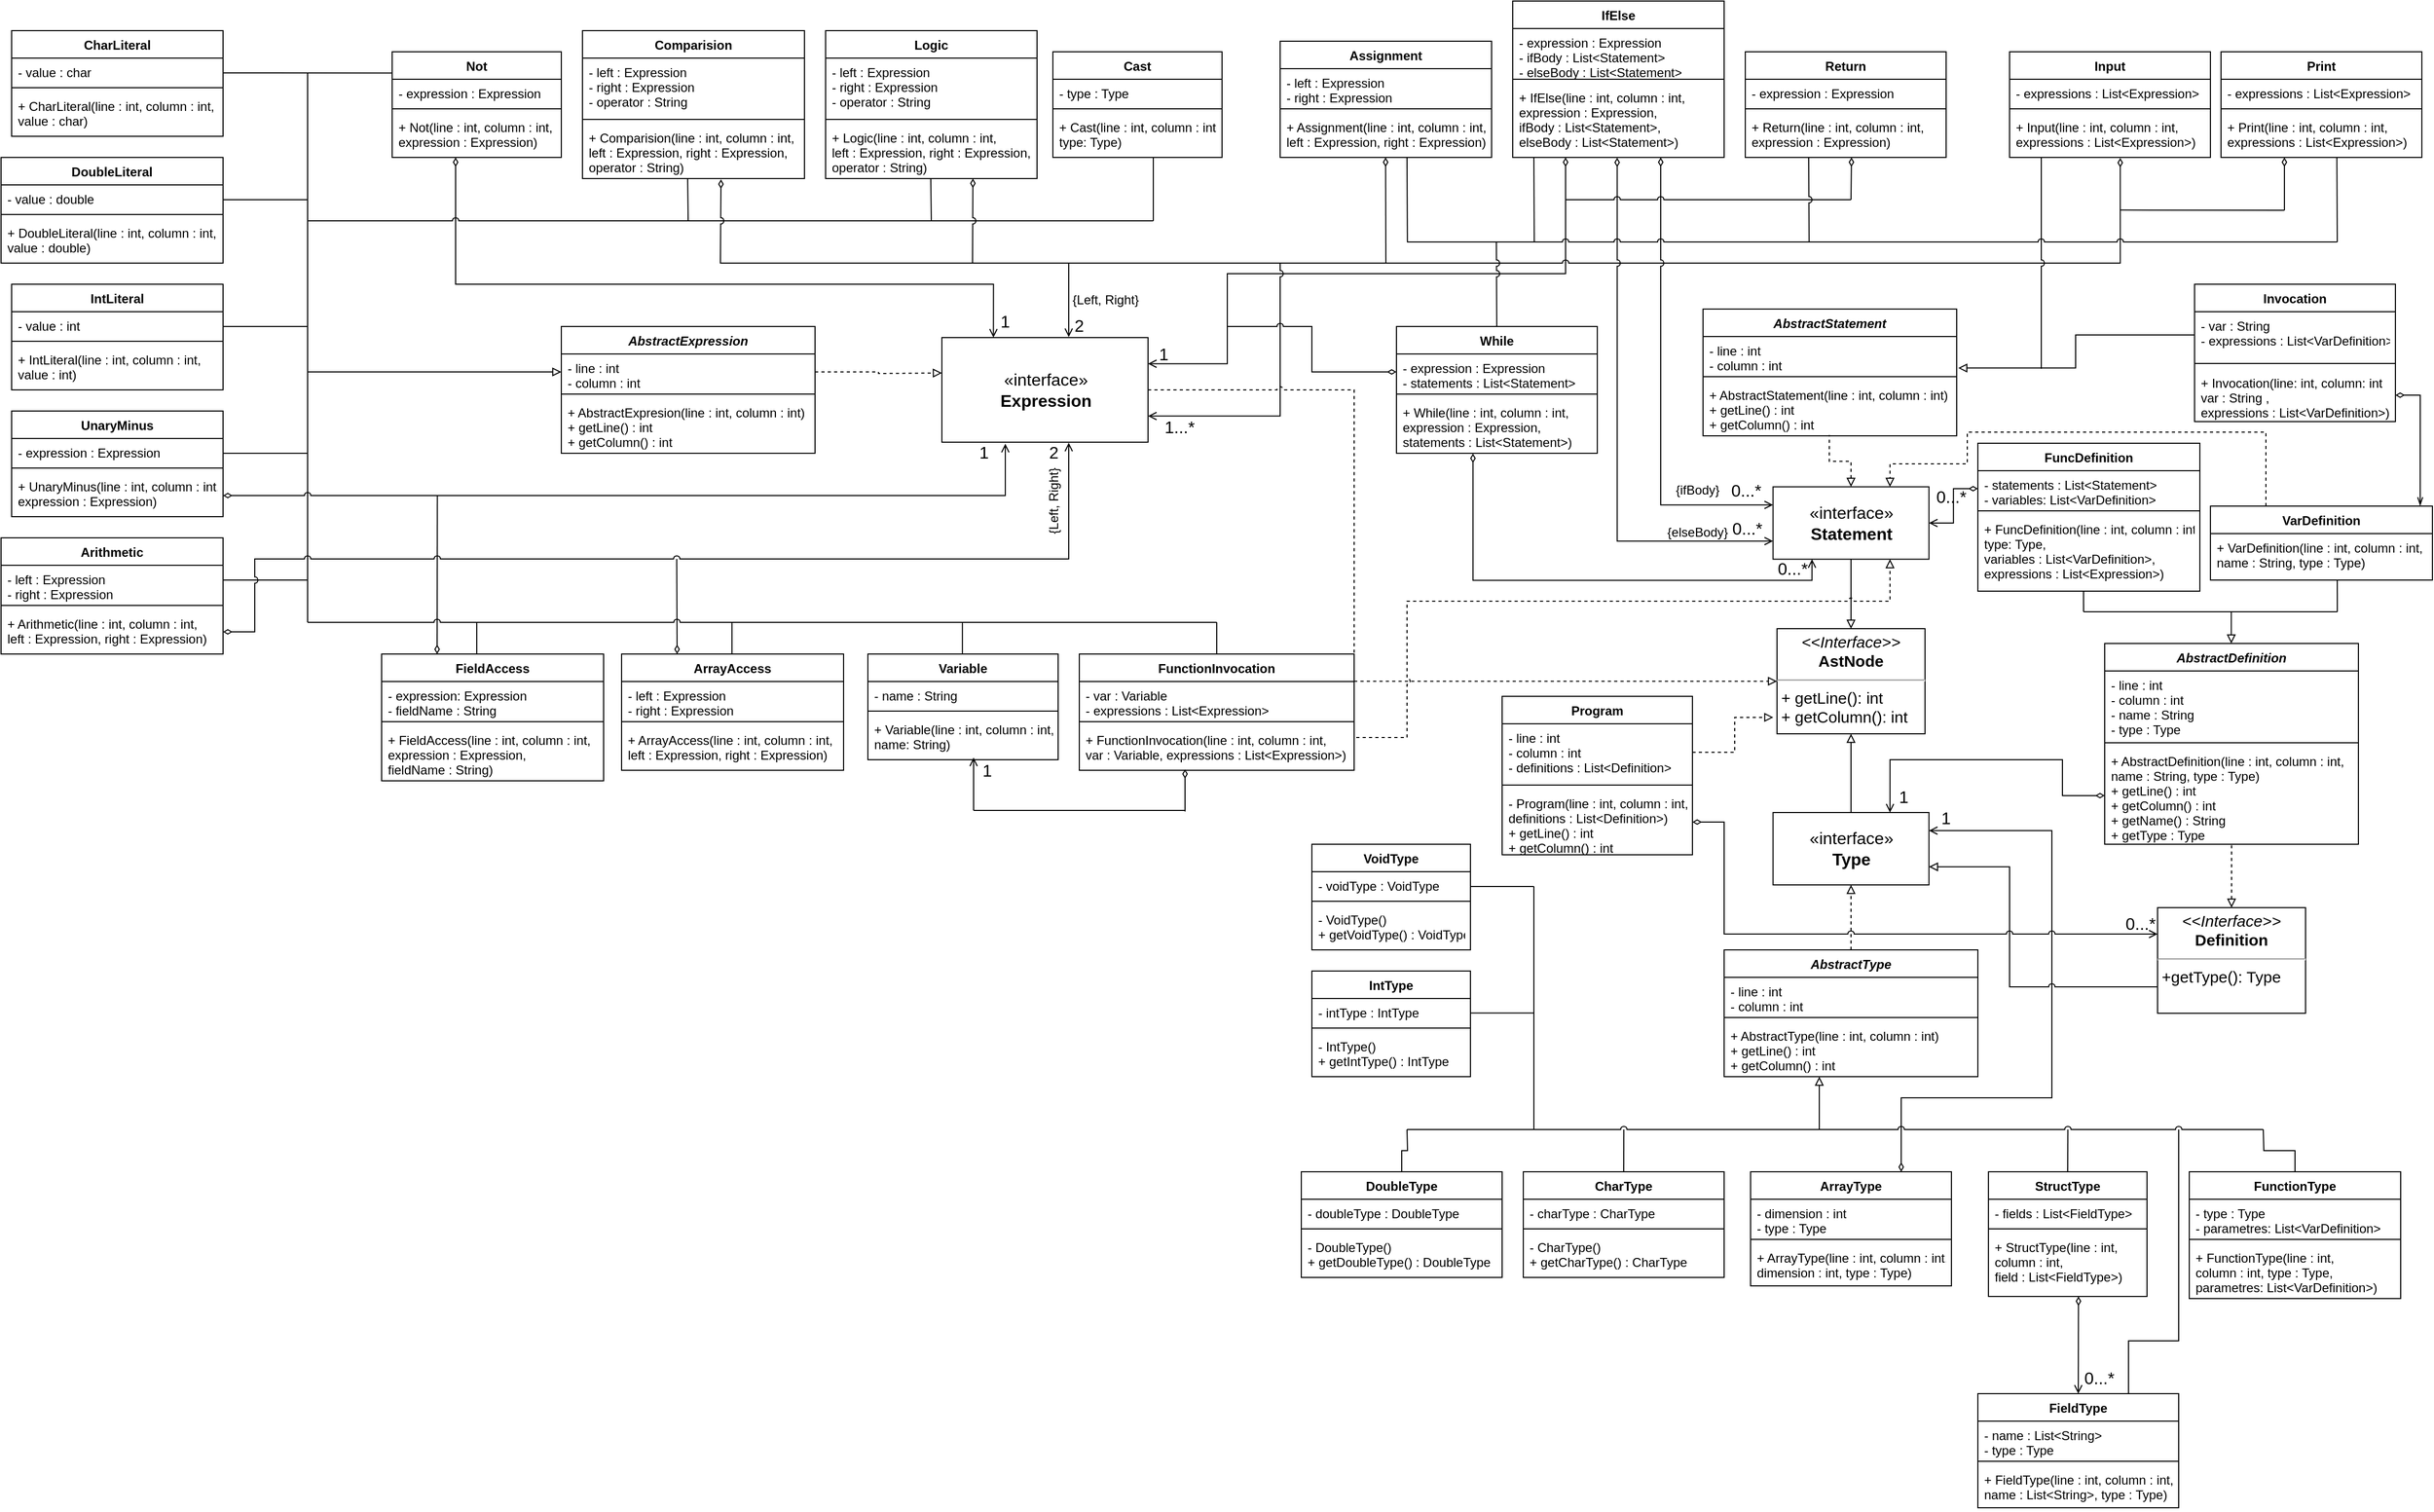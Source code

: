 <mxfile version="17.1.0" type="device"><diagram name="Page-1" id="c4acf3e9-155e-7222-9cf6-157b1a14988f"><mxGraphModel dx="1572" dy="785" grid="1" gridSize="10" guides="1" tooltips="1" connect="1" arrows="1" fold="1" page="1" pageScale="1" pageWidth="2339" pageHeight="3300" background="none" math="0" shadow="0"><root><mxCell id="0"/><mxCell id="1" parent="0"/><mxCell id="0u5DlER0_e4MW4Z9huD7-1" value="AbstractExpression" style="swimlane;fontStyle=3;align=center;verticalAlign=top;childLayout=stackLayout;horizontal=1;startSize=26;horizontalStack=0;resizeParent=1;resizeParentMax=0;resizeLast=0;collapsible=1;marginBottom=0;" parent="1" vertex="1"><mxGeometry x="560" y="320" width="240" height="120" as="geometry"/></mxCell><mxCell id="0u5DlER0_e4MW4Z9huD7-2" value="- line : int&#10;- column : int&#10;" style="text;strokeColor=none;fillColor=none;align=left;verticalAlign=top;spacingLeft=4;spacingRight=4;overflow=hidden;rotatable=0;points=[[0,0.5],[1,0.5]];portConstraint=eastwest;" parent="0u5DlER0_e4MW4Z9huD7-1" vertex="1"><mxGeometry y="26" width="240" height="34" as="geometry"/></mxCell><mxCell id="0u5DlER0_e4MW4Z9huD7-3" value="" style="line;strokeWidth=1;fillColor=none;align=left;verticalAlign=middle;spacingTop=-1;spacingLeft=3;spacingRight=3;rotatable=0;labelPosition=right;points=[];portConstraint=eastwest;" parent="0u5DlER0_e4MW4Z9huD7-1" vertex="1"><mxGeometry y="60" width="240" height="8" as="geometry"/></mxCell><mxCell id="0u5DlER0_e4MW4Z9huD7-4" value="+ AbstractExpresion(line : int, column : int)&#10;+ getLine() : int&#10;+ getColumn() : int" style="text;strokeColor=none;fillColor=none;align=left;verticalAlign=top;spacingLeft=4;spacingRight=4;overflow=hidden;rotatable=0;points=[[0,0.5],[1,0.5]];portConstraint=eastwest;" parent="0u5DlER0_e4MW4Z9huD7-1" vertex="1"><mxGeometry y="68" width="240" height="52" as="geometry"/></mxCell><mxCell id="0u5DlER0_e4MW4Z9huD7-5" value="Arithmetic" style="swimlane;fontStyle=1;align=center;verticalAlign=top;childLayout=stackLayout;horizontal=1;startSize=26;horizontalStack=0;resizeParent=1;resizeParentMax=0;resizeLast=0;collapsible=1;marginBottom=0;" parent="1" vertex="1"><mxGeometry x="30" y="520" width="210" height="110" as="geometry"/></mxCell><mxCell id="0u5DlER0_e4MW4Z9huD7-6" value="- left : Expression&#10;- right : Expression" style="text;strokeColor=none;fillColor=none;align=left;verticalAlign=top;spacingLeft=4;spacingRight=4;overflow=hidden;rotatable=0;points=[[0,0.5],[1,0.5]];portConstraint=eastwest;" parent="0u5DlER0_e4MW4Z9huD7-5" vertex="1"><mxGeometry y="26" width="210" height="34" as="geometry"/></mxCell><mxCell id="0u5DlER0_e4MW4Z9huD7-7" value="" style="line;strokeWidth=1;fillColor=none;align=left;verticalAlign=middle;spacingTop=-1;spacingLeft=3;spacingRight=3;rotatable=0;labelPosition=right;points=[];portConstraint=eastwest;" parent="0u5DlER0_e4MW4Z9huD7-5" vertex="1"><mxGeometry y="60" width="210" height="8" as="geometry"/></mxCell><mxCell id="0u5DlER0_e4MW4Z9huD7-8" value="+ Arithmetic(line : int, column : int,&#10;left : Expression, right : Expression)" style="text;strokeColor=none;fillColor=none;align=left;verticalAlign=top;spacingLeft=4;spacingRight=4;overflow=hidden;rotatable=0;points=[[0,0.5],[1,0.5]];portConstraint=eastwest;" parent="0u5DlER0_e4MW4Z9huD7-5" vertex="1"><mxGeometry y="68" width="210" height="42" as="geometry"/></mxCell><mxCell id="0u5DlER0_e4MW4Z9huD7-82" style="edgeStyle=orthogonalEdgeStyle;rounded=0;jumpStyle=arc;orthogonalLoop=1;jettySize=auto;html=1;exitX=0.25;exitY=0;exitDx=0;exitDy=0;fontSize=12;startArrow=diamondThin;startFill=0;endArrow=none;endFill=0;" parent="1" source="0u5DlER0_e4MW4Z9huD7-9" edge="1"><mxGeometry relative="1" as="geometry"><mxPoint x="669.176" y="540" as="targetPoint"/></mxGeometry></mxCell><mxCell id="0u5DlER0_e4MW4Z9huD7-9" value="ArrayAccess" style="swimlane;fontStyle=1;align=center;verticalAlign=top;childLayout=stackLayout;horizontal=1;startSize=26;horizontalStack=0;resizeParent=1;resizeParentMax=0;resizeLast=0;collapsible=1;marginBottom=0;" parent="1" vertex="1"><mxGeometry x="617" y="630" width="210" height="110" as="geometry"/></mxCell><mxCell id="0u5DlER0_e4MW4Z9huD7-10" value="- left : Expression&#10;- right : Expression" style="text;strokeColor=none;fillColor=none;align=left;verticalAlign=top;spacingLeft=4;spacingRight=4;overflow=hidden;rotatable=0;points=[[0,0.5],[1,0.5]];portConstraint=eastwest;" parent="0u5DlER0_e4MW4Z9huD7-9" vertex="1"><mxGeometry y="26" width="210" height="34" as="geometry"/></mxCell><mxCell id="0u5DlER0_e4MW4Z9huD7-11" value="" style="line;strokeWidth=1;fillColor=none;align=left;verticalAlign=middle;spacingTop=-1;spacingLeft=3;spacingRight=3;rotatable=0;labelPosition=right;points=[];portConstraint=eastwest;" parent="0u5DlER0_e4MW4Z9huD7-9" vertex="1"><mxGeometry y="60" width="210" height="8" as="geometry"/></mxCell><mxCell id="0u5DlER0_e4MW4Z9huD7-12" value="+ ArrayAccess(line : int, column : int,&#10;left : Expression, right : Expression)" style="text;strokeColor=none;fillColor=none;align=left;verticalAlign=top;spacingLeft=4;spacingRight=4;overflow=hidden;rotatable=0;points=[[0,0.5],[1,0.5]];portConstraint=eastwest;" parent="0u5DlER0_e4MW4Z9huD7-9" vertex="1"><mxGeometry y="68" width="210" height="42" as="geometry"/></mxCell><mxCell id="0u5DlER0_e4MW4Z9huD7-13" value="Cast" style="swimlane;fontStyle=1;align=center;verticalAlign=top;childLayout=stackLayout;horizontal=1;startSize=26;horizontalStack=0;resizeParent=1;resizeParentMax=0;resizeLast=0;collapsible=1;marginBottom=0;" parent="1" vertex="1"><mxGeometry x="1025" y="60" width="160" height="100" as="geometry"/></mxCell><mxCell id="0u5DlER0_e4MW4Z9huD7-14" value="- type : Type" style="text;strokeColor=none;fillColor=none;align=left;verticalAlign=top;spacingLeft=4;spacingRight=4;overflow=hidden;rotatable=0;points=[[0,0.5],[1,0.5]];portConstraint=eastwest;" parent="0u5DlER0_e4MW4Z9huD7-13" vertex="1"><mxGeometry y="26" width="160" height="24" as="geometry"/></mxCell><mxCell id="0u5DlER0_e4MW4Z9huD7-15" value="" style="line;strokeWidth=1;fillColor=none;align=left;verticalAlign=middle;spacingTop=-1;spacingLeft=3;spacingRight=3;rotatable=0;labelPosition=right;points=[];portConstraint=eastwest;" parent="0u5DlER0_e4MW4Z9huD7-13" vertex="1"><mxGeometry y="50" width="160" height="8" as="geometry"/></mxCell><mxCell id="0u5DlER0_e4MW4Z9huD7-16" value="+ Cast(line : int, column : int,&#10;type: Type)" style="text;strokeColor=none;fillColor=none;align=left;verticalAlign=top;spacingLeft=4;spacingRight=4;overflow=hidden;rotatable=0;points=[[0,0.5],[1,0.5]];portConstraint=eastwest;" parent="0u5DlER0_e4MW4Z9huD7-13" vertex="1"><mxGeometry y="58" width="160" height="42" as="geometry"/></mxCell><mxCell id="0u5DlER0_e4MW4Z9huD7-17" value="CharLiteral" style="swimlane;fontStyle=1;align=center;verticalAlign=top;childLayout=stackLayout;horizontal=1;startSize=26;horizontalStack=0;resizeParent=1;resizeParentMax=0;resizeLast=0;collapsible=1;marginBottom=0;" parent="1" vertex="1"><mxGeometry x="40" y="40" width="200" height="100" as="geometry"/></mxCell><mxCell id="0u5DlER0_e4MW4Z9huD7-18" value="- value : char" style="text;strokeColor=none;fillColor=none;align=left;verticalAlign=top;spacingLeft=4;spacingRight=4;overflow=hidden;rotatable=0;points=[[0,0.5],[1,0.5]];portConstraint=eastwest;" parent="0u5DlER0_e4MW4Z9huD7-17" vertex="1"><mxGeometry y="26" width="200" height="24" as="geometry"/></mxCell><mxCell id="0u5DlER0_e4MW4Z9huD7-19" value="" style="line;strokeWidth=1;fillColor=none;align=left;verticalAlign=middle;spacingTop=-1;spacingLeft=3;spacingRight=3;rotatable=0;labelPosition=right;points=[];portConstraint=eastwest;" parent="0u5DlER0_e4MW4Z9huD7-17" vertex="1"><mxGeometry y="50" width="200" height="8" as="geometry"/></mxCell><mxCell id="0u5DlER0_e4MW4Z9huD7-20" value="+ CharLiteral(line : int, column : int,&#10;value : char)" style="text;strokeColor=none;fillColor=none;align=left;verticalAlign=top;spacingLeft=4;spacingRight=4;overflow=hidden;rotatable=0;points=[[0,0.5],[1,0.5]];portConstraint=eastwest;" parent="0u5DlER0_e4MW4Z9huD7-17" vertex="1"><mxGeometry y="58" width="200" height="42" as="geometry"/></mxCell><mxCell id="0u5DlER0_e4MW4Z9huD7-21" value="Comparision" style="swimlane;fontStyle=1;align=center;verticalAlign=top;childLayout=stackLayout;horizontal=1;startSize=26;horizontalStack=0;resizeParent=1;resizeParentMax=0;resizeLast=0;collapsible=1;marginBottom=0;" parent="1" vertex="1"><mxGeometry x="580" y="40" width="210" height="140" as="geometry"/></mxCell><mxCell id="0u5DlER0_e4MW4Z9huD7-22" value="- left : Expression&#10;- right : Expression&#10;- operator : String" style="text;strokeColor=none;fillColor=none;align=left;verticalAlign=top;spacingLeft=4;spacingRight=4;overflow=hidden;rotatable=0;points=[[0,0.5],[1,0.5]];portConstraint=eastwest;" parent="0u5DlER0_e4MW4Z9huD7-21" vertex="1"><mxGeometry y="26" width="210" height="54" as="geometry"/></mxCell><mxCell id="0u5DlER0_e4MW4Z9huD7-23" value="" style="line;strokeWidth=1;fillColor=none;align=left;verticalAlign=middle;spacingTop=-1;spacingLeft=3;spacingRight=3;rotatable=0;labelPosition=right;points=[];portConstraint=eastwest;" parent="0u5DlER0_e4MW4Z9huD7-21" vertex="1"><mxGeometry y="80" width="210" height="8" as="geometry"/></mxCell><mxCell id="0u5DlER0_e4MW4Z9huD7-24" value="+ Comparision(line : int, column : int,&#10;left : Expression, right : Expression,&#10;operator : String)" style="text;strokeColor=none;fillColor=none;align=left;verticalAlign=top;spacingLeft=4;spacingRight=4;overflow=hidden;rotatable=0;points=[[0,0.5],[1,0.5]];portConstraint=eastwest;" parent="0u5DlER0_e4MW4Z9huD7-21" vertex="1"><mxGeometry y="88" width="210" height="52" as="geometry"/></mxCell><mxCell id="0u5DlER0_e4MW4Z9huD7-25" value="DoubleLiteral" style="swimlane;fontStyle=1;align=center;verticalAlign=top;childLayout=stackLayout;horizontal=1;startSize=26;horizontalStack=0;resizeParent=1;resizeParentMax=0;resizeLast=0;collapsible=1;marginBottom=0;" parent="1" vertex="1"><mxGeometry x="30" y="160" width="210" height="100" as="geometry"/></mxCell><mxCell id="0u5DlER0_e4MW4Z9huD7-26" value="- value : double" style="text;strokeColor=none;fillColor=none;align=left;verticalAlign=top;spacingLeft=4;spacingRight=4;overflow=hidden;rotatable=0;points=[[0,0.5],[1,0.5]];portConstraint=eastwest;" parent="0u5DlER0_e4MW4Z9huD7-25" vertex="1"><mxGeometry y="26" width="210" height="24" as="geometry"/></mxCell><mxCell id="0u5DlER0_e4MW4Z9huD7-27" value="" style="line;strokeWidth=1;fillColor=none;align=left;verticalAlign=middle;spacingTop=-1;spacingLeft=3;spacingRight=3;rotatable=0;labelPosition=right;points=[];portConstraint=eastwest;" parent="0u5DlER0_e4MW4Z9huD7-25" vertex="1"><mxGeometry y="50" width="210" height="8" as="geometry"/></mxCell><mxCell id="0u5DlER0_e4MW4Z9huD7-28" value="+ DoubleLiteral(line : int, column : int,&#10;value : double)" style="text;strokeColor=none;fillColor=none;align=left;verticalAlign=top;spacingLeft=4;spacingRight=4;overflow=hidden;rotatable=0;points=[[0,0.5],[1,0.5]];portConstraint=eastwest;" parent="0u5DlER0_e4MW4Z9huD7-25" vertex="1"><mxGeometry y="58" width="210" height="42" as="geometry"/></mxCell><mxCell id="0u5DlER0_e4MW4Z9huD7-92" style="edgeStyle=orthogonalEdgeStyle;rounded=0;jumpStyle=arc;orthogonalLoop=1;jettySize=auto;html=1;exitX=0.25;exitY=0;exitDx=0;exitDy=0;entryX=0.375;entryY=1;entryDx=0;entryDy=0;entryPerimeter=0;fontSize=12;startArrow=open;startFill=0;endArrow=diamondThin;endFill=0;" parent="1" source="0u5DlER0_e4MW4Z9huD7-29" target="0u5DlER0_e4MW4Z9huD7-49" edge="1"><mxGeometry relative="1" as="geometry"><Array as="points"><mxPoint x="969" y="280"/><mxPoint x="460" y="280"/></Array></mxGeometry></mxCell><mxCell id="0u5DlER0_e4MW4Z9huD7-119" style="edgeStyle=orthogonalEdgeStyle;rounded=0;jumpStyle=arc;orthogonalLoop=1;jettySize=auto;html=1;exitX=1;exitY=0.25;exitDx=0;exitDy=0;entryX=0.25;entryY=1;entryDx=0;entryDy=0;entryPerimeter=0;fontSize=15;startArrow=open;startFill=0;endArrow=diamondThin;endFill=0;" parent="1" source="0u5DlER0_e4MW4Z9huD7-29" target="0u5DlER0_e4MW4Z9huD7-118" edge="1"><mxGeometry relative="1" as="geometry"><Array as="points"><mxPoint x="1190" y="355"/><mxPoint x="1190" y="270"/><mxPoint x="1510" y="270"/></Array></mxGeometry></mxCell><mxCell id="0u5DlER0_e4MW4Z9huD7-152" style="edgeStyle=orthogonalEdgeStyle;rounded=0;jumpStyle=arc;orthogonalLoop=1;jettySize=auto;html=1;exitX=1;exitY=0.75;exitDx=0;exitDy=0;entryX=0.551;entryY=1.013;entryDx=0;entryDy=0;entryPerimeter=0;fontSize=15;startArrow=open;startFill=0;endArrow=diamondThin;endFill=0;" parent="1" source="0u5DlER0_e4MW4Z9huD7-29" target="0u5DlER0_e4MW4Z9huD7-128" edge="1"><mxGeometry relative="1" as="geometry"><Array as="points"><mxPoint x="1240" y="405"/><mxPoint x="1240" y="260"/><mxPoint x="2035" y="260"/></Array></mxGeometry></mxCell><mxCell id="0u5DlER0_e4MW4Z9huD7-171" style="edgeStyle=orthogonalEdgeStyle;rounded=0;jumpStyle=arc;orthogonalLoop=1;jettySize=auto;html=1;exitX=1;exitY=0.5;exitDx=0;exitDy=0;entryX=0;entryY=0.5;entryDx=0;entryDy=0;fontSize=15;startArrow=none;startFill=0;endArrow=block;endFill=0;dashed=1;" parent="1" source="0u5DlER0_e4MW4Z9huD7-29" target="0u5DlER0_e4MW4Z9huD7-100" edge="1"><mxGeometry relative="1" as="geometry"><Array as="points"><mxPoint x="1310" y="380"/><mxPoint x="1310" y="656"/></Array></mxGeometry></mxCell><mxCell id="0u5DlER0_e4MW4Z9huD7-29" value="&lt;font style=&quot;font-size: 16px&quot;&gt;«interface»&lt;br&gt;&lt;/font&gt;&lt;b&gt;&lt;font style=&quot;font-size: 16px&quot;&gt;Expression&lt;/font&gt;&lt;/b&gt;" style="html=1;" parent="1" vertex="1"><mxGeometry x="920" y="330.5" width="195" height="99" as="geometry"/></mxCell><mxCell id="0u5DlER0_e4MW4Z9huD7-83" style="edgeStyle=orthogonalEdgeStyle;rounded=0;jumpStyle=arc;orthogonalLoop=1;jettySize=auto;html=1;exitX=0.25;exitY=0;exitDx=0;exitDy=0;fontSize=12;startArrow=diamondThin;startFill=0;endArrow=none;endFill=0;" parent="1" source="0u5DlER0_e4MW4Z9huD7-30" edge="1"><mxGeometry relative="1" as="geometry"><mxPoint x="442.714" y="480" as="targetPoint"/></mxGeometry></mxCell><mxCell id="0u5DlER0_e4MW4Z9huD7-30" value="FieldAccess" style="swimlane;fontStyle=1;align=center;verticalAlign=top;childLayout=stackLayout;horizontal=1;startSize=26;horizontalStack=0;resizeParent=1;resizeParentMax=0;resizeLast=0;collapsible=1;marginBottom=0;" parent="1" vertex="1"><mxGeometry x="390" y="630" width="210" height="120" as="geometry"/></mxCell><mxCell id="0u5DlER0_e4MW4Z9huD7-31" value="- expression: Expression&#10;- fieldName : String" style="text;strokeColor=none;fillColor=none;align=left;verticalAlign=top;spacingLeft=4;spacingRight=4;overflow=hidden;rotatable=0;points=[[0,0.5],[1,0.5]];portConstraint=eastwest;" parent="0u5DlER0_e4MW4Z9huD7-30" vertex="1"><mxGeometry y="26" width="210" height="34" as="geometry"/></mxCell><mxCell id="0u5DlER0_e4MW4Z9huD7-32" value="" style="line;strokeWidth=1;fillColor=none;align=left;verticalAlign=middle;spacingTop=-1;spacingLeft=3;spacingRight=3;rotatable=0;labelPosition=right;points=[];portConstraint=eastwest;" parent="0u5DlER0_e4MW4Z9huD7-30" vertex="1"><mxGeometry y="60" width="210" height="8" as="geometry"/></mxCell><mxCell id="0u5DlER0_e4MW4Z9huD7-33" value="+ FieldAccess(line : int, column : int,&#10;expression : Expression,&#10;fieldName : String)" style="text;strokeColor=none;fillColor=none;align=left;verticalAlign=top;spacingLeft=4;spacingRight=4;overflow=hidden;rotatable=0;points=[[0,0.5],[1,0.5]];portConstraint=eastwest;" parent="0u5DlER0_e4MW4Z9huD7-30" vertex="1"><mxGeometry y="68" width="210" height="52" as="geometry"/></mxCell><mxCell id="0u5DlER0_e4MW4Z9huD7-34" value="FunctionInvocation" style="swimlane;fontStyle=1;align=center;verticalAlign=top;childLayout=stackLayout;horizontal=1;startSize=26;horizontalStack=0;resizeParent=1;resizeParentMax=0;resizeLast=0;collapsible=1;marginBottom=0;" parent="1" vertex="1"><mxGeometry x="1050" y="630" width="260" height="110" as="geometry"/></mxCell><mxCell id="0u5DlER0_e4MW4Z9huD7-35" value="- var : Variable&#10;- expressions : List&lt;Expression&gt;" style="text;strokeColor=none;fillColor=none;align=left;verticalAlign=top;spacingLeft=4;spacingRight=4;overflow=hidden;rotatable=0;points=[[0,0.5],[1,0.5]];portConstraint=eastwest;" parent="0u5DlER0_e4MW4Z9huD7-34" vertex="1"><mxGeometry y="26" width="260" height="34" as="geometry"/></mxCell><mxCell id="0u5DlER0_e4MW4Z9huD7-36" value="" style="line;strokeWidth=1;fillColor=none;align=left;verticalAlign=middle;spacingTop=-1;spacingLeft=3;spacingRight=3;rotatable=0;labelPosition=right;points=[];portConstraint=eastwest;" parent="0u5DlER0_e4MW4Z9huD7-34" vertex="1"><mxGeometry y="60" width="260" height="8" as="geometry"/></mxCell><mxCell id="0u5DlER0_e4MW4Z9huD7-37" value="+ FunctionInvocation(line : int, column : int,&#10;var : Variable, expressions : List&lt;Expression&gt;)" style="text;strokeColor=none;fillColor=none;align=left;verticalAlign=top;spacingLeft=4;spacingRight=4;overflow=hidden;rotatable=0;points=[[0,0.5],[1,0.5]];portConstraint=eastwest;" parent="0u5DlER0_e4MW4Z9huD7-34" vertex="1"><mxGeometry y="68" width="260" height="42" as="geometry"/></mxCell><mxCell id="0u5DlER0_e4MW4Z9huD7-38" value="IntLiteral" style="swimlane;fontStyle=1;align=center;verticalAlign=top;childLayout=stackLayout;horizontal=1;startSize=26;horizontalStack=0;resizeParent=1;resizeParentMax=0;resizeLast=0;collapsible=1;marginBottom=0;" parent="1" vertex="1"><mxGeometry x="40" y="280" width="200" height="100" as="geometry"/></mxCell><mxCell id="0u5DlER0_e4MW4Z9huD7-39" value="- value : int" style="text;strokeColor=none;fillColor=none;align=left;verticalAlign=top;spacingLeft=4;spacingRight=4;overflow=hidden;rotatable=0;points=[[0,0.5],[1,0.5]];portConstraint=eastwest;" parent="0u5DlER0_e4MW4Z9huD7-38" vertex="1"><mxGeometry y="26" width="200" height="24" as="geometry"/></mxCell><mxCell id="0u5DlER0_e4MW4Z9huD7-40" value="" style="line;strokeWidth=1;fillColor=none;align=left;verticalAlign=middle;spacingTop=-1;spacingLeft=3;spacingRight=3;rotatable=0;labelPosition=right;points=[];portConstraint=eastwest;" parent="0u5DlER0_e4MW4Z9huD7-38" vertex="1"><mxGeometry y="50" width="200" height="8" as="geometry"/></mxCell><mxCell id="0u5DlER0_e4MW4Z9huD7-41" value="+ IntLiteral(line : int, column : int,&#10;value : int)" style="text;strokeColor=none;fillColor=none;align=left;verticalAlign=top;spacingLeft=4;spacingRight=4;overflow=hidden;rotatable=0;points=[[0,0.5],[1,0.5]];portConstraint=eastwest;" parent="0u5DlER0_e4MW4Z9huD7-38" vertex="1"><mxGeometry y="58" width="200" height="42" as="geometry"/></mxCell><mxCell id="0u5DlER0_e4MW4Z9huD7-42" value="Logic" style="swimlane;fontStyle=1;align=center;verticalAlign=top;childLayout=stackLayout;horizontal=1;startSize=26;horizontalStack=0;resizeParent=1;resizeParentMax=0;resizeLast=0;collapsible=1;marginBottom=0;" parent="1" vertex="1"><mxGeometry x="810" y="40" width="200" height="140" as="geometry"/></mxCell><mxCell id="0u5DlER0_e4MW4Z9huD7-43" value="- left : Expression&#10;- right : Expression&#10;- operator : String" style="text;strokeColor=none;fillColor=none;align=left;verticalAlign=top;spacingLeft=4;spacingRight=4;overflow=hidden;rotatable=0;points=[[0,0.5],[1,0.5]];portConstraint=eastwest;" parent="0u5DlER0_e4MW4Z9huD7-42" vertex="1"><mxGeometry y="26" width="200" height="54" as="geometry"/></mxCell><mxCell id="0u5DlER0_e4MW4Z9huD7-44" value="" style="line;strokeWidth=1;fillColor=none;align=left;verticalAlign=middle;spacingTop=-1;spacingLeft=3;spacingRight=3;rotatable=0;labelPosition=right;points=[];portConstraint=eastwest;" parent="0u5DlER0_e4MW4Z9huD7-42" vertex="1"><mxGeometry y="80" width="200" height="8" as="geometry"/></mxCell><mxCell id="0u5DlER0_e4MW4Z9huD7-45" value="+ Logic(line : int, column : int,&#10;left : Expression, right : Expression,&#10;operator : String)" style="text;strokeColor=none;fillColor=none;align=left;verticalAlign=top;spacingLeft=4;spacingRight=4;overflow=hidden;rotatable=0;points=[[0,0.5],[1,0.5]];portConstraint=eastwest;" parent="0u5DlER0_e4MW4Z9huD7-42" vertex="1"><mxGeometry y="88" width="200" height="52" as="geometry"/></mxCell><mxCell id="0u5DlER0_e4MW4Z9huD7-46" value="Not" style="swimlane;fontStyle=1;align=center;verticalAlign=top;childLayout=stackLayout;horizontal=1;startSize=26;horizontalStack=0;resizeParent=1;resizeParentMax=0;resizeLast=0;collapsible=1;marginBottom=0;" parent="1" vertex="1"><mxGeometry x="400" y="60" width="160" height="100" as="geometry"/></mxCell><mxCell id="0u5DlER0_e4MW4Z9huD7-47" value="- expression : Expression" style="text;strokeColor=none;fillColor=none;align=left;verticalAlign=top;spacingLeft=4;spacingRight=4;overflow=hidden;rotatable=0;points=[[0,0.5],[1,0.5]];portConstraint=eastwest;" parent="0u5DlER0_e4MW4Z9huD7-46" vertex="1"><mxGeometry y="26" width="160" height="24" as="geometry"/></mxCell><mxCell id="0u5DlER0_e4MW4Z9huD7-48" value="" style="line;strokeWidth=1;fillColor=none;align=left;verticalAlign=middle;spacingTop=-1;spacingLeft=3;spacingRight=3;rotatable=0;labelPosition=right;points=[];portConstraint=eastwest;" parent="0u5DlER0_e4MW4Z9huD7-46" vertex="1"><mxGeometry y="50" width="160" height="8" as="geometry"/></mxCell><mxCell id="0u5DlER0_e4MW4Z9huD7-49" value="+ Not(line : int, column : int,&#10;expression : Expression)" style="text;strokeColor=none;fillColor=none;align=left;verticalAlign=top;spacingLeft=4;spacingRight=4;overflow=hidden;rotatable=0;points=[[0,0.5],[1,0.5]];portConstraint=eastwest;" parent="0u5DlER0_e4MW4Z9huD7-46" vertex="1"><mxGeometry y="58" width="160" height="42" as="geometry"/></mxCell><mxCell id="0u5DlER0_e4MW4Z9huD7-50" value="UnaryMinus" style="swimlane;fontStyle=1;align=center;verticalAlign=top;childLayout=stackLayout;horizontal=1;startSize=26;horizontalStack=0;resizeParent=1;resizeParentMax=0;resizeLast=0;collapsible=1;marginBottom=0;" parent="1" vertex="1"><mxGeometry x="40" y="400" width="200" height="100" as="geometry"/></mxCell><mxCell id="0u5DlER0_e4MW4Z9huD7-51" value="- expression : Expression" style="text;strokeColor=none;fillColor=none;align=left;verticalAlign=top;spacingLeft=4;spacingRight=4;overflow=hidden;rotatable=0;points=[[0,0.5],[1,0.5]];portConstraint=eastwest;" parent="0u5DlER0_e4MW4Z9huD7-50" vertex="1"><mxGeometry y="26" width="200" height="24" as="geometry"/></mxCell><mxCell id="0u5DlER0_e4MW4Z9huD7-52" value="" style="line;strokeWidth=1;fillColor=none;align=left;verticalAlign=middle;spacingTop=-1;spacingLeft=3;spacingRight=3;rotatable=0;labelPosition=right;points=[];portConstraint=eastwest;" parent="0u5DlER0_e4MW4Z9huD7-50" vertex="1"><mxGeometry y="50" width="200" height="8" as="geometry"/></mxCell><mxCell id="0u5DlER0_e4MW4Z9huD7-53" value="+ UnaryMinus(line : int, column : int,&#10;expression : Expression)" style="text;strokeColor=none;fillColor=none;align=left;verticalAlign=top;spacingLeft=4;spacingRight=4;overflow=hidden;rotatable=0;points=[[0,0.5],[1,0.5]];portConstraint=eastwest;" parent="0u5DlER0_e4MW4Z9huD7-50" vertex="1"><mxGeometry y="58" width="200" height="42" as="geometry"/></mxCell><mxCell id="0u5DlER0_e4MW4Z9huD7-54" value="Variable" style="swimlane;fontStyle=1;align=center;verticalAlign=top;childLayout=stackLayout;horizontal=1;startSize=26;horizontalStack=0;resizeParent=1;resizeParentMax=0;resizeLast=0;collapsible=1;marginBottom=0;" parent="1" vertex="1"><mxGeometry x="850" y="630" width="180" height="100" as="geometry"/></mxCell><mxCell id="0u5DlER0_e4MW4Z9huD7-55" value="- name : String" style="text;strokeColor=none;fillColor=none;align=left;verticalAlign=top;spacingLeft=4;spacingRight=4;overflow=hidden;rotatable=0;points=[[0,0.5],[1,0.5]];portConstraint=eastwest;" parent="0u5DlER0_e4MW4Z9huD7-54" vertex="1"><mxGeometry y="26" width="180" height="24" as="geometry"/></mxCell><mxCell id="0u5DlER0_e4MW4Z9huD7-56" value="" style="line;strokeWidth=1;fillColor=none;align=left;verticalAlign=middle;spacingTop=-1;spacingLeft=3;spacingRight=3;rotatable=0;labelPosition=right;points=[];portConstraint=eastwest;" parent="0u5DlER0_e4MW4Z9huD7-54" vertex="1"><mxGeometry y="50" width="180" height="8" as="geometry"/></mxCell><mxCell id="0u5DlER0_e4MW4Z9huD7-57" value="+ Variable(line : int, column : int,&#10;name: String)" style="text;strokeColor=none;fillColor=none;align=left;verticalAlign=top;spacingLeft=4;spacingRight=4;overflow=hidden;rotatable=0;points=[[0,0.5],[1,0.5]];portConstraint=eastwest;" parent="0u5DlER0_e4MW4Z9huD7-54" vertex="1"><mxGeometry y="58" width="180" height="42" as="geometry"/></mxCell><mxCell id="0u5DlER0_e4MW4Z9huD7-58" value="" style="endArrow=none;html=1;rounded=0;fontSize=16;" parent="1" edge="1"><mxGeometry width="50" height="50" relative="1" as="geometry"><mxPoint x="320" y="600" as="sourcePoint"/><mxPoint x="320" y="80" as="targetPoint"/></mxGeometry></mxCell><mxCell id="0u5DlER0_e4MW4Z9huD7-59" value="" style="endArrow=none;html=1;rounded=0;fontSize=16;jumpStyle=arc;" parent="1" edge="1"><mxGeometry width="50" height="50" relative="1" as="geometry"><mxPoint x="320" y="600" as="sourcePoint"/><mxPoint x="1180" y="600" as="targetPoint"/></mxGeometry></mxCell><mxCell id="0u5DlER0_e4MW4Z9huD7-60" value="" style="endArrow=none;html=1;rounded=0;fontSize=16;exitX=1;exitY=0.5;exitDx=0;exitDy=0;entryX=-0.003;entryY=0.181;entryDx=0;entryDy=0;entryPerimeter=0;" parent="1" edge="1"><mxGeometry width="50" height="50" relative="1" as="geometry"><mxPoint x="240.48" y="80" as="sourcePoint"/><mxPoint x="400.0" y="80.1" as="targetPoint"/></mxGeometry></mxCell><mxCell id="0u5DlER0_e4MW4Z9huD7-61" value="" style="endArrow=block;html=1;rounded=0;fontSize=16;entryX=0;entryY=0.5;entryDx=0;entryDy=0;endFill=0;" parent="1" target="0u5DlER0_e4MW4Z9huD7-2" edge="1"><mxGeometry width="50" height="50" relative="1" as="geometry"><mxPoint x="320" y="363" as="sourcePoint"/><mxPoint x="550" y="440" as="targetPoint"/></mxGeometry></mxCell><mxCell id="0u5DlER0_e4MW4Z9huD7-62" value="" style="endArrow=none;html=1;rounded=0;fontSize=16;exitX=1;exitY=0.5;exitDx=0;exitDy=0;" parent="1" edge="1"><mxGeometry width="50" height="50" relative="1" as="geometry"><mxPoint x="240" y="200" as="sourcePoint"/><mxPoint x="320" y="200" as="targetPoint"/></mxGeometry></mxCell><mxCell id="0u5DlER0_e4MW4Z9huD7-63" value="" style="endArrow=none;html=1;rounded=0;fontSize=16;exitX=1;exitY=0.5;exitDx=0;exitDy=0;" parent="1" edge="1"><mxGeometry width="50" height="50" relative="1" as="geometry"><mxPoint x="240" y="320" as="sourcePoint"/><mxPoint x="320" y="320" as="targetPoint"/></mxGeometry></mxCell><mxCell id="0u5DlER0_e4MW4Z9huD7-64" value="" style="endArrow=none;html=1;rounded=0;fontSize=16;exitX=1;exitY=0.5;exitDx=0;exitDy=0;" parent="1" edge="1"><mxGeometry width="50" height="50" relative="1" as="geometry"><mxPoint x="240" y="440" as="sourcePoint"/><mxPoint x="320" y="440" as="targetPoint"/></mxGeometry></mxCell><mxCell id="0u5DlER0_e4MW4Z9huD7-65" value="" style="endArrow=none;html=1;rounded=0;fontSize=16;exitX=1;exitY=0.5;exitDx=0;exitDy=0;" parent="1" edge="1"><mxGeometry width="50" height="50" relative="1" as="geometry"><mxPoint x="240" y="560" as="sourcePoint"/><mxPoint x="320" y="560" as="targetPoint"/></mxGeometry></mxCell><mxCell id="0u5DlER0_e4MW4Z9huD7-66" value="" style="endArrow=none;html=1;rounded=0;fontSize=16;exitX=1;exitY=0.5;exitDx=0;exitDy=0;jumpStyle=arc;" parent="1" edge="1"><mxGeometry width="50" height="50" relative="1" as="geometry"><mxPoint x="320" y="220" as="sourcePoint"/><mxPoint x="1120" y="220" as="targetPoint"/></mxGeometry></mxCell><mxCell id="0u5DlER0_e4MW4Z9huD7-67" value="" style="endArrow=none;html=1;rounded=0;fontSize=16;" parent="1" edge="1"><mxGeometry width="50" height="50" relative="1" as="geometry"><mxPoint x="1120" y="220" as="sourcePoint"/><mxPoint x="1120" y="160" as="targetPoint"/></mxGeometry></mxCell><mxCell id="0u5DlER0_e4MW4Z9huD7-69" value="" style="endArrow=none;html=1;rounded=0;fontSize=16;" parent="1" edge="1"><mxGeometry width="50" height="50" relative="1" as="geometry"><mxPoint x="910" y="220" as="sourcePoint"/><mxPoint x="909.5" y="180" as="targetPoint"/></mxGeometry></mxCell><mxCell id="0u5DlER0_e4MW4Z9huD7-70" value="" style="endArrow=none;html=1;rounded=0;fontSize=16;" parent="1" edge="1"><mxGeometry width="50" height="50" relative="1" as="geometry"><mxPoint x="680" y="220" as="sourcePoint"/><mxPoint x="679.5" y="180" as="targetPoint"/></mxGeometry></mxCell><mxCell id="0u5DlER0_e4MW4Z9huD7-71" value="" style="endArrow=none;html=1;rounded=0;fontSize=16;" parent="1" edge="1"><mxGeometry width="50" height="50" relative="1" as="geometry"><mxPoint x="1180" y="630" as="sourcePoint"/><mxPoint x="1180.0" y="600" as="targetPoint"/></mxGeometry></mxCell><mxCell id="0u5DlER0_e4MW4Z9huD7-72" value="" style="endArrow=none;html=1;rounded=0;fontSize=16;" parent="1" edge="1"><mxGeometry width="50" height="50" relative="1" as="geometry"><mxPoint x="939.41" y="630" as="sourcePoint"/><mxPoint x="939.41" y="600" as="targetPoint"/></mxGeometry></mxCell><mxCell id="0u5DlER0_e4MW4Z9huD7-73" value="" style="endArrow=none;html=1;rounded=0;fontSize=16;" parent="1" edge="1"><mxGeometry width="50" height="50" relative="1" as="geometry"><mxPoint x="721.41" y="630" as="sourcePoint"/><mxPoint x="721.41" y="600" as="targetPoint"/></mxGeometry></mxCell><mxCell id="0u5DlER0_e4MW4Z9huD7-74" value="" style="endArrow=none;html=1;rounded=0;fontSize=16;" parent="1" edge="1"><mxGeometry width="50" height="50" relative="1" as="geometry"><mxPoint x="480.0" y="630" as="sourcePoint"/><mxPoint x="480.0" y="600" as="targetPoint"/></mxGeometry></mxCell><mxCell id="0u5DlER0_e4MW4Z9huD7-75" style="edgeStyle=orthogonalEdgeStyle;rounded=0;orthogonalLoop=1;jettySize=auto;html=1;exitX=1;exitY=0.5;exitDx=0;exitDy=0;fontSize=16;endArrow=block;endFill=0;dashed=1;" parent="1" source="0u5DlER0_e4MW4Z9huD7-2" edge="1"><mxGeometry relative="1" as="geometry"><mxPoint x="920" y="364" as="targetPoint"/></mxGeometry></mxCell><mxCell id="0u5DlER0_e4MW4Z9huD7-76" style="edgeStyle=orthogonalEdgeStyle;rounded=0;orthogonalLoop=1;jettySize=auto;html=1;exitX=1;exitY=0.5;exitDx=0;exitDy=0;fontSize=16;endArrow=open;endFill=0;jumpStyle=arc;startArrow=diamondThin;startFill=0;" parent="1" edge="1"><mxGeometry relative="1" as="geometry"><mxPoint x="240" y="480" as="sourcePoint"/><mxPoint x="980" y="431" as="targetPoint"/><Array as="points"><mxPoint x="980" y="480"/><mxPoint x="980" y="431"/></Array></mxGeometry></mxCell><mxCell id="0u5DlER0_e4MW4Z9huD7-77" value="1" style="text;html=1;strokeColor=none;fillColor=none;align=center;verticalAlign=middle;whiteSpace=wrap;rounded=0;fontSize=16;" parent="1" vertex="1"><mxGeometry x="950" y="423.5" width="20" height="30.5" as="geometry"/></mxCell><mxCell id="0u5DlER0_e4MW4Z9huD7-78" style="edgeStyle=orthogonalEdgeStyle;rounded=0;jumpStyle=arc;orthogonalLoop=1;jettySize=auto;html=1;fontSize=16;startArrow=diamondThin;startFill=0;endArrow=open;endFill=0;exitX=1;exitY=0.5;exitDx=0;exitDy=0;" parent="1" source="0u5DlER0_e4MW4Z9huD7-8" edge="1"><mxGeometry relative="1" as="geometry"><mxPoint x="240" y="540" as="sourcePoint"/><mxPoint x="1040" y="430" as="targetPoint"/><Array as="points"><mxPoint x="270" y="609"/><mxPoint x="270" y="540"/><mxPoint x="1040" y="540"/><mxPoint x="1040" y="430"/></Array></mxGeometry></mxCell><mxCell id="0u5DlER0_e4MW4Z9huD7-79" value="2" style="text;html=1;strokeColor=none;fillColor=none;align=center;verticalAlign=middle;whiteSpace=wrap;rounded=0;fontSize=16;" parent="1" vertex="1"><mxGeometry x="1016" y="423.5" width="20" height="30.5" as="geometry"/></mxCell><mxCell id="0u5DlER0_e4MW4Z9huD7-80" value="{Left, Right}" style="text;html=1;strokeColor=none;fillColor=none;align=center;verticalAlign=middle;whiteSpace=wrap;rounded=0;fontSize=12;rotation=-90;" parent="1" vertex="1"><mxGeometry x="981" y="470" width="90" height="30" as="geometry"/></mxCell><mxCell id="0u5DlER0_e4MW4Z9huD7-86" value="" style="endArrow=none;html=1;rounded=0;fontSize=12;jumpStyle=arc;" parent="1" edge="1"><mxGeometry width="50" height="50" relative="1" as="geometry"><mxPoint x="710" y="260" as="sourcePoint"/><mxPoint x="1340" y="260" as="targetPoint"/></mxGeometry></mxCell><mxCell id="0u5DlER0_e4MW4Z9huD7-87" value="" style="endArrow=diamondThin;html=1;rounded=0;fontSize=16;entryX=0.624;entryY=1.015;entryDx=0;entryDy=0;entryPerimeter=0;jumpStyle=arc;endFill=0;" parent="1" target="0u5DlER0_e4MW4Z9huD7-24" edge="1"><mxGeometry width="50" height="50" relative="1" as="geometry"><mxPoint x="710.5" y="260" as="sourcePoint"/><mxPoint x="710" y="220.0" as="targetPoint"/></mxGeometry></mxCell><mxCell id="0u5DlER0_e4MW4Z9huD7-88" value="" style="endArrow=none;html=1;rounded=0;fontSize=16;startArrow=open;startFill=0;" parent="1" edge="1"><mxGeometry width="50" height="50" relative="1" as="geometry"><mxPoint x="1040" y="330" as="sourcePoint"/><mxPoint x="1040" y="260.0" as="targetPoint"/></mxGeometry></mxCell><mxCell id="0u5DlER0_e4MW4Z9huD7-89" value="" style="endArrow=diamondThin;html=1;rounded=0;fontSize=16;jumpStyle=arc;startArrow=none;startFill=0;endFill=0;" parent="1" edge="1"><mxGeometry width="50" height="50" relative="1" as="geometry"><mxPoint x="949" y="260" as="sourcePoint"/><mxPoint x="949.35" y="180" as="targetPoint"/></mxGeometry></mxCell><mxCell id="0u5DlER0_e4MW4Z9huD7-90" value="{Left, Right}" style="text;html=1;strokeColor=none;fillColor=none;align=center;verticalAlign=middle;whiteSpace=wrap;rounded=0;fontSize=12;rotation=0;" parent="1" vertex="1"><mxGeometry x="1040" y="280" width="70" height="30" as="geometry"/></mxCell><mxCell id="0u5DlER0_e4MW4Z9huD7-91" value="2" style="text;html=1;strokeColor=none;fillColor=none;align=center;verticalAlign=middle;whiteSpace=wrap;rounded=0;fontSize=16;" parent="1" vertex="1"><mxGeometry x="1040" y="304" width="20" height="30.5" as="geometry"/></mxCell><mxCell id="0u5DlER0_e4MW4Z9huD7-93" value="1" style="text;html=1;strokeColor=none;fillColor=none;align=center;verticalAlign=middle;whiteSpace=wrap;rounded=0;fontSize=16;" parent="1" vertex="1"><mxGeometry x="970" y="300" width="20" height="30.5" as="geometry"/></mxCell><mxCell id="0u5DlER0_e4MW4Z9huD7-95" value="" style="endArrow=open;html=1;rounded=0;fontSize=12;jumpStyle=arc;endFill=0;" parent="1" edge="1"><mxGeometry width="50" height="50" relative="1" as="geometry"><mxPoint x="950" y="778" as="sourcePoint"/><mxPoint x="950" y="728" as="targetPoint"/></mxGeometry></mxCell><mxCell id="0u5DlER0_e4MW4Z9huD7-96" value="" style="endArrow=diamondThin;html=1;rounded=0;fontSize=12;jumpStyle=arc;endFill=0;" parent="1" edge="1"><mxGeometry width="50" height="50" relative="1" as="geometry"><mxPoint x="1150" y="779" as="sourcePoint"/><mxPoint x="1150" y="739.0" as="targetPoint"/></mxGeometry></mxCell><mxCell id="0u5DlER0_e4MW4Z9huD7-97" value="" style="endArrow=none;html=1;rounded=0;fontSize=12;jumpStyle=arc;" parent="1" edge="1"><mxGeometry width="50" height="50" relative="1" as="geometry"><mxPoint x="950" y="778" as="sourcePoint"/><mxPoint x="1150" y="778" as="targetPoint"/></mxGeometry></mxCell><mxCell id="0u5DlER0_e4MW4Z9huD7-98" value="1" style="text;html=1;strokeColor=none;fillColor=none;align=center;verticalAlign=middle;whiteSpace=wrap;rounded=0;fontSize=16;" parent="1" vertex="1"><mxGeometry x="953" y="725" width="20" height="30.5" as="geometry"/></mxCell><mxCell id="0u5DlER0_e4MW4Z9huD7-100" value="&lt;p style=&quot;margin: 4px 0px 0px; text-align: center; font-size: 15px;&quot;&gt;&lt;i style=&quot;font-size: 15px;&quot;&gt;&amp;lt;&amp;lt;Interface&amp;gt;&amp;gt;&lt;/i&gt;&lt;br style=&quot;font-size: 15px;&quot;&gt;&lt;b style=&quot;font-size: 15px;&quot;&gt;AstNode&lt;/b&gt;&lt;/p&gt;&lt;hr style=&quot;font-size: 15px;&quot;&gt;&lt;p style=&quot;margin: 0px 0px 0px 4px; font-size: 15px;&quot;&gt;&lt;span style=&quot;font-size: 15px;&quot;&gt;+ getLine(): int&lt;/span&gt;&lt;/p&gt;&lt;p style=&quot;margin: 0px 0px 0px 4px; font-size: 15px;&quot;&gt;+ getColumn(): int&lt;/p&gt;" style="verticalAlign=top;align=left;overflow=fill;fontSize=15;fontFamily=Helvetica;html=1;" parent="1" vertex="1"><mxGeometry x="1710" y="606" width="140" height="99.5" as="geometry"/></mxCell><mxCell id="0u5DlER0_e4MW4Z9huD7-108" style="edgeStyle=orthogonalEdgeStyle;rounded=0;jumpStyle=arc;orthogonalLoop=1;jettySize=auto;html=1;exitX=0.5;exitY=1;exitDx=0;exitDy=0;entryX=0.5;entryY=0;entryDx=0;entryDy=0;fontSize=15;startArrow=none;startFill=0;endArrow=block;endFill=0;" parent="1" source="0u5DlER0_e4MW4Z9huD7-102" target="0u5DlER0_e4MW4Z9huD7-100" edge="1"><mxGeometry relative="1" as="geometry"/></mxCell><mxCell id="0u5DlER0_e4MW4Z9huD7-109" style="edgeStyle=orthogonalEdgeStyle;rounded=0;jumpStyle=arc;orthogonalLoop=1;jettySize=auto;html=1;exitX=0.5;exitY=0;exitDx=0;exitDy=0;entryX=0.498;entryY=0.985;entryDx=0;entryDy=0;entryPerimeter=0;dashed=1;fontSize=15;startArrow=block;startFill=0;endArrow=none;endFill=0;" parent="1" source="0u5DlER0_e4MW4Z9huD7-102" target="0u5DlER0_e4MW4Z9huD7-107" edge="1"><mxGeometry relative="1" as="geometry"/></mxCell><mxCell id="0u5DlER0_e4MW4Z9huD7-121" style="edgeStyle=orthogonalEdgeStyle;rounded=0;jumpStyle=arc;orthogonalLoop=1;jettySize=auto;html=1;exitX=0;exitY=0.25;exitDx=0;exitDy=0;entryX=0.7;entryY=1;entryDx=0;entryDy=0;entryPerimeter=0;fontSize=15;startArrow=open;startFill=0;endArrow=diamondThin;endFill=0;" parent="1" source="0u5DlER0_e4MW4Z9huD7-102" target="0u5DlER0_e4MW4Z9huD7-118" edge="1"><mxGeometry relative="1" as="geometry"/></mxCell><mxCell id="0u5DlER0_e4MW4Z9huD7-123" style="edgeStyle=orthogonalEdgeStyle;rounded=0;jumpStyle=arc;orthogonalLoop=1;jettySize=auto;html=1;exitX=0;exitY=0.75;exitDx=0;exitDy=0;entryX=0.494;entryY=1.003;entryDx=0;entryDy=0;entryPerimeter=0;fontSize=15;startArrow=open;startFill=0;endArrow=diamondThin;endFill=0;" parent="1" source="0u5DlER0_e4MW4Z9huD7-102" target="0u5DlER0_e4MW4Z9huD7-118" edge="1"><mxGeometry relative="1" as="geometry"/></mxCell><mxCell id="0u5DlER0_e4MW4Z9huD7-159" style="edgeStyle=orthogonalEdgeStyle;rounded=0;jumpStyle=arc;orthogonalLoop=1;jettySize=auto;html=1;exitX=0.25;exitY=1;exitDx=0;exitDy=0;entryX=0.381;entryY=1.004;entryDx=0;entryDy=0;entryPerimeter=0;fontSize=15;startArrow=open;startFill=0;endArrow=diamondThin;endFill=0;" parent="1" source="0u5DlER0_e4MW4Z9huD7-102" target="0u5DlER0_e4MW4Z9huD7-157" edge="1"><mxGeometry relative="1" as="geometry"/></mxCell><mxCell id="0u5DlER0_e4MW4Z9huD7-102" value="&lt;font style=&quot;font-size: 16px&quot;&gt;«interface»&lt;br&gt;&lt;/font&gt;&lt;span style=&quot;font-size: 16px&quot;&gt;&lt;b&gt;Statement&lt;/b&gt;&lt;/span&gt;" style="html=1;" parent="1" vertex="1"><mxGeometry x="1706.25" y="471.75" width="147.5" height="68.5" as="geometry"/></mxCell><mxCell id="0u5DlER0_e4MW4Z9huD7-104" value="AbstractStatement" style="swimlane;fontStyle=3;align=center;verticalAlign=top;childLayout=stackLayout;horizontal=1;startSize=26;horizontalStack=0;resizeParent=1;resizeParentMax=0;resizeLast=0;collapsible=1;marginBottom=0;" parent="1" vertex="1"><mxGeometry x="1640" y="303.5" width="240" height="120" as="geometry"/></mxCell><mxCell id="0u5DlER0_e4MW4Z9huD7-105" value="- line : int&#10;- column : int&#10;" style="text;strokeColor=none;fillColor=none;align=left;verticalAlign=top;spacingLeft=4;spacingRight=4;overflow=hidden;rotatable=0;points=[[0,0.5],[1,0.5]];portConstraint=eastwest;" parent="0u5DlER0_e4MW4Z9huD7-104" vertex="1"><mxGeometry y="26" width="240" height="34" as="geometry"/></mxCell><mxCell id="0u5DlER0_e4MW4Z9huD7-106" value="" style="line;strokeWidth=1;fillColor=none;align=left;verticalAlign=middle;spacingTop=-1;spacingLeft=3;spacingRight=3;rotatable=0;labelPosition=right;points=[];portConstraint=eastwest;" parent="0u5DlER0_e4MW4Z9huD7-104" vertex="1"><mxGeometry y="60" width="240" height="8" as="geometry"/></mxCell><mxCell id="0u5DlER0_e4MW4Z9huD7-107" value="+ AbstractStatement(line : int, column : int)&#10;+ getLine() : int&#10;+ getColumn() : int" style="text;strokeColor=none;fillColor=none;align=left;verticalAlign=top;spacingLeft=4;spacingRight=4;overflow=hidden;rotatable=0;points=[[0,0.5],[1,0.5]];portConstraint=eastwest;" parent="0u5DlER0_e4MW4Z9huD7-104" vertex="1"><mxGeometry y="68" width="240" height="52" as="geometry"/></mxCell><mxCell id="0u5DlER0_e4MW4Z9huD7-110" value="Assignment" style="swimlane;fontStyle=1;align=center;verticalAlign=top;childLayout=stackLayout;horizontal=1;startSize=26;horizontalStack=0;resizeParent=1;resizeParentMax=0;resizeLast=0;collapsible=1;marginBottom=0;" parent="1" vertex="1"><mxGeometry x="1240" y="50" width="200" height="110" as="geometry"/></mxCell><mxCell id="0u5DlER0_e4MW4Z9huD7-111" value="- left : Expression&#10;- right : Expression" style="text;strokeColor=none;fillColor=none;align=left;verticalAlign=top;spacingLeft=4;spacingRight=4;overflow=hidden;rotatable=0;points=[[0,0.5],[1,0.5]];portConstraint=eastwest;" parent="0u5DlER0_e4MW4Z9huD7-110" vertex="1"><mxGeometry y="26" width="200" height="34" as="geometry"/></mxCell><mxCell id="0u5DlER0_e4MW4Z9huD7-112" value="" style="line;strokeWidth=1;fillColor=none;align=left;verticalAlign=middle;spacingTop=-1;spacingLeft=3;spacingRight=3;rotatable=0;labelPosition=right;points=[];portConstraint=eastwest;" parent="0u5DlER0_e4MW4Z9huD7-110" vertex="1"><mxGeometry y="60" width="200" height="8" as="geometry"/></mxCell><mxCell id="0u5DlER0_e4MW4Z9huD7-113" value="+ Assignment(line : int, column : int,&#10;left : Expression, right : Expression)" style="text;strokeColor=none;fillColor=none;align=left;verticalAlign=top;spacingLeft=4;spacingRight=4;overflow=hidden;rotatable=0;points=[[0,0.5],[1,0.5]];portConstraint=eastwest;" parent="0u5DlER0_e4MW4Z9huD7-110" vertex="1"><mxGeometry y="68" width="200" height="42" as="geometry"/></mxCell><mxCell id="0u5DlER0_e4MW4Z9huD7-114" value="" style="endArrow=diamondThin;html=1;rounded=0;fontSize=16;jumpStyle=arc;startArrow=none;startFill=0;endFill=0;" parent="1" edge="1"><mxGeometry width="50" height="50" relative="1" as="geometry"><mxPoint x="1340" y="260" as="sourcePoint"/><mxPoint x="1339.76" y="160" as="targetPoint"/></mxGeometry></mxCell><mxCell id="0u5DlER0_e4MW4Z9huD7-115" value="IfElse" style="swimlane;fontStyle=1;align=center;verticalAlign=top;childLayout=stackLayout;horizontal=1;startSize=26;horizontalStack=0;resizeParent=1;resizeParentMax=0;resizeLast=0;collapsible=1;marginBottom=0;" parent="1" vertex="1"><mxGeometry x="1460" y="12" width="200" height="148" as="geometry"/></mxCell><mxCell id="0u5DlER0_e4MW4Z9huD7-116" value="- expression : Expression&#10;- ifBody : List&lt;Statement&gt;&#10;- elseBody : List&lt;Statement&gt;" style="text;strokeColor=none;fillColor=none;align=left;verticalAlign=top;spacingLeft=4;spacingRight=4;overflow=hidden;rotatable=0;points=[[0,0.5],[1,0.5]];portConstraint=eastwest;" parent="0u5DlER0_e4MW4Z9huD7-115" vertex="1"><mxGeometry y="26" width="200" height="44" as="geometry"/></mxCell><mxCell id="0u5DlER0_e4MW4Z9huD7-117" value="" style="line;strokeWidth=1;fillColor=none;align=left;verticalAlign=middle;spacingTop=-1;spacingLeft=3;spacingRight=3;rotatable=0;labelPosition=right;points=[];portConstraint=eastwest;" parent="0u5DlER0_e4MW4Z9huD7-115" vertex="1"><mxGeometry y="70" width="200" height="8" as="geometry"/></mxCell><mxCell id="0u5DlER0_e4MW4Z9huD7-118" value="+ IfElse(line : int, column : int,&#10;expression : Expression,&#10;ifBody : List&lt;Statement&gt;,&#10;elseBody : List&lt;Statement&gt;)" style="text;strokeColor=none;fillColor=none;align=left;verticalAlign=top;spacingLeft=4;spacingRight=4;overflow=hidden;rotatable=0;points=[[0,0.5],[1,0.5]];portConstraint=eastwest;" parent="0u5DlER0_e4MW4Z9huD7-115" vertex="1"><mxGeometry y="78" width="200" height="70" as="geometry"/></mxCell><mxCell id="0u5DlER0_e4MW4Z9huD7-120" value="1" style="text;html=1;strokeColor=none;fillColor=none;align=center;verticalAlign=middle;whiteSpace=wrap;rounded=0;fontSize=16;" parent="1" vertex="1"><mxGeometry x="1120" y="330.5" width="20" height="30.5" as="geometry"/></mxCell><mxCell id="0u5DlER0_e4MW4Z9huD7-122" value="{ifBody}" style="text;html=1;strokeColor=none;fillColor=none;align=center;verticalAlign=middle;whiteSpace=wrap;rounded=0;fontSize=12;rotation=0;" parent="1" vertex="1"><mxGeometry x="1600" y="460" width="70" height="30" as="geometry"/></mxCell><mxCell id="0u5DlER0_e4MW4Z9huD7-124" value="{elseBody}" style="text;html=1;strokeColor=none;fillColor=none;align=center;verticalAlign=middle;whiteSpace=wrap;rounded=0;fontSize=12;rotation=0;" parent="1" vertex="1"><mxGeometry x="1600" y="500" width="70" height="30" as="geometry"/></mxCell><mxCell id="0u5DlER0_e4MW4Z9huD7-125" value="Input" style="swimlane;fontStyle=1;align=center;verticalAlign=top;childLayout=stackLayout;horizontal=1;startSize=26;horizontalStack=0;resizeParent=1;resizeParentMax=0;resizeLast=0;collapsible=1;marginBottom=0;" parent="1" vertex="1"><mxGeometry x="1930" y="60" width="190" height="100" as="geometry"/></mxCell><mxCell id="0u5DlER0_e4MW4Z9huD7-126" value="- expressions : List&lt;Expression&gt;" style="text;strokeColor=none;fillColor=none;align=left;verticalAlign=top;spacingLeft=4;spacingRight=4;overflow=hidden;rotatable=0;points=[[0,0.5],[1,0.5]];portConstraint=eastwest;" parent="0u5DlER0_e4MW4Z9huD7-125" vertex="1"><mxGeometry y="26" width="190" height="24" as="geometry"/></mxCell><mxCell id="0u5DlER0_e4MW4Z9huD7-127" value="" style="line;strokeWidth=1;fillColor=none;align=left;verticalAlign=middle;spacingTop=-1;spacingLeft=3;spacingRight=3;rotatable=0;labelPosition=right;points=[];portConstraint=eastwest;" parent="0u5DlER0_e4MW4Z9huD7-125" vertex="1"><mxGeometry y="50" width="190" height="8" as="geometry"/></mxCell><mxCell id="0u5DlER0_e4MW4Z9huD7-128" value="+ Input(line : int, column : int,&#10;expressions : List&lt;Expression&gt;)" style="text;strokeColor=none;fillColor=none;align=left;verticalAlign=top;spacingLeft=4;spacingRight=4;overflow=hidden;rotatable=0;points=[[0,0.5],[1,0.5]];portConstraint=eastwest;" parent="0u5DlER0_e4MW4Z9huD7-125" vertex="1"><mxGeometry y="58" width="190" height="42" as="geometry"/></mxCell><mxCell id="0u5DlER0_e4MW4Z9huD7-161" style="edgeStyle=orthogonalEdgeStyle;rounded=0;jumpStyle=arc;orthogonalLoop=1;jettySize=auto;html=1;exitX=0;exitY=0.5;exitDx=0;exitDy=0;entryX=1.006;entryY=0.876;entryDx=0;entryDy=0;entryPerimeter=0;fontSize=15;startArrow=none;startFill=0;endArrow=block;endFill=0;" parent="1" source="hVJPjZ8NxKKHWJJ1wA-5-4" target="0u5DlER0_e4MW4Z9huD7-105" edge="1"><mxGeometry relative="1" as="geometry"><mxPoint x="2079" y="310" as="sourcePoint"/></mxGeometry></mxCell><mxCell id="0u5DlER0_e4MW4Z9huD7-134" value="Print" style="swimlane;fontStyle=1;align=center;verticalAlign=top;childLayout=stackLayout;horizontal=1;startSize=26;horizontalStack=0;resizeParent=1;resizeParentMax=0;resizeLast=0;collapsible=1;marginBottom=0;" parent="1" vertex="1"><mxGeometry x="2130" y="60" width="190" height="100" as="geometry"/></mxCell><mxCell id="0u5DlER0_e4MW4Z9huD7-135" value="- expressions : List&lt;Expression&gt;" style="text;strokeColor=none;fillColor=none;align=left;verticalAlign=top;spacingLeft=4;spacingRight=4;overflow=hidden;rotatable=0;points=[[0,0.5],[1,0.5]];portConstraint=eastwest;" parent="0u5DlER0_e4MW4Z9huD7-134" vertex="1"><mxGeometry y="26" width="190" height="24" as="geometry"/></mxCell><mxCell id="0u5DlER0_e4MW4Z9huD7-136" value="" style="line;strokeWidth=1;fillColor=none;align=left;verticalAlign=middle;spacingTop=-1;spacingLeft=3;spacingRight=3;rotatable=0;labelPosition=right;points=[];portConstraint=eastwest;" parent="0u5DlER0_e4MW4Z9huD7-134" vertex="1"><mxGeometry y="50" width="190" height="8" as="geometry"/></mxCell><mxCell id="0u5DlER0_e4MW4Z9huD7-137" value="+ Print(line : int, column : int,&#10;expressions : List&lt;Expression&gt;)" style="text;strokeColor=none;fillColor=none;align=left;verticalAlign=top;spacingLeft=4;spacingRight=4;overflow=hidden;rotatable=0;points=[[0,0.5],[1,0.5]];portConstraint=eastwest;" parent="0u5DlER0_e4MW4Z9huD7-134" vertex="1"><mxGeometry y="58" width="190" height="42" as="geometry"/></mxCell><mxCell id="0u5DlER0_e4MW4Z9huD7-141" value="" style="endArrow=diamondThin;html=1;rounded=0;fontSize=15;jumpStyle=arc;endFill=0;" parent="1" edge="1"><mxGeometry width="50" height="50" relative="1" as="geometry"><mxPoint x="2190" y="210" as="sourcePoint"/><mxPoint x="2190" y="160" as="targetPoint"/></mxGeometry></mxCell><mxCell id="0u5DlER0_e4MW4Z9huD7-142" value="1...*" style="text;html=1;strokeColor=none;fillColor=none;align=center;verticalAlign=middle;whiteSpace=wrap;rounded=0;fontSize=16;" parent="1" vertex="1"><mxGeometry x="1120" y="400" width="50" height="30.5" as="geometry"/></mxCell><mxCell id="0u5DlER0_e4MW4Z9huD7-143" value="0...*" style="text;html=1;strokeColor=none;fillColor=none;align=center;verticalAlign=middle;whiteSpace=wrap;rounded=0;fontSize=16;" parent="1" vertex="1"><mxGeometry x="1656.25" y="459.5" width="50" height="30.5" as="geometry"/></mxCell><mxCell id="0u5DlER0_e4MW4Z9huD7-144" value="0...*" style="text;html=1;strokeColor=none;fillColor=none;align=center;verticalAlign=middle;whiteSpace=wrap;rounded=0;fontSize=16;" parent="1" vertex="1"><mxGeometry x="1657" y="495.75" width="50" height="30.5" as="geometry"/></mxCell><mxCell id="0u5DlER0_e4MW4Z9huD7-146" value="Return" style="swimlane;fontStyle=1;align=center;verticalAlign=top;childLayout=stackLayout;horizontal=1;startSize=26;horizontalStack=0;resizeParent=1;resizeParentMax=0;resizeLast=0;collapsible=1;marginBottom=0;" parent="1" vertex="1"><mxGeometry x="1680" y="60" width="190" height="100" as="geometry"/></mxCell><mxCell id="0u5DlER0_e4MW4Z9huD7-147" value="- expression : Expression" style="text;strokeColor=none;fillColor=none;align=left;verticalAlign=top;spacingLeft=4;spacingRight=4;overflow=hidden;rotatable=0;points=[[0,0.5],[1,0.5]];portConstraint=eastwest;" parent="0u5DlER0_e4MW4Z9huD7-146" vertex="1"><mxGeometry y="26" width="190" height="24" as="geometry"/></mxCell><mxCell id="0u5DlER0_e4MW4Z9huD7-148" value="" style="line;strokeWidth=1;fillColor=none;align=left;verticalAlign=middle;spacingTop=-1;spacingLeft=3;spacingRight=3;rotatable=0;labelPosition=right;points=[];portConstraint=eastwest;" parent="0u5DlER0_e4MW4Z9huD7-146" vertex="1"><mxGeometry y="50" width="190" height="8" as="geometry"/></mxCell><mxCell id="0u5DlER0_e4MW4Z9huD7-149" value="+ Return(line : int, column : int,&#10;expression : Expression)" style="text;strokeColor=none;fillColor=none;align=left;verticalAlign=top;spacingLeft=4;spacingRight=4;overflow=hidden;rotatable=0;points=[[0,0.5],[1,0.5]];portConstraint=eastwest;" parent="0u5DlER0_e4MW4Z9huD7-146" vertex="1"><mxGeometry y="58" width="190" height="42" as="geometry"/></mxCell><mxCell id="0u5DlER0_e4MW4Z9huD7-150" value="" style="endArrow=diamondThin;html=1;rounded=0;fontSize=15;jumpStyle=arc;endFill=0;" parent="1" edge="1"><mxGeometry width="50" height="50" relative="1" as="geometry"><mxPoint x="1780" y="200" as="sourcePoint"/><mxPoint x="1780.47" y="160" as="targetPoint"/></mxGeometry></mxCell><mxCell id="0u5DlER0_e4MW4Z9huD7-151" value="" style="endArrow=none;html=1;rounded=0;fontSize=15;jumpStyle=arc;" parent="1" edge="1"><mxGeometry width="50" height="50" relative="1" as="geometry"><mxPoint x="1510" y="200" as="sourcePoint"/><mxPoint x="1780" y="200" as="targetPoint"/></mxGeometry></mxCell><mxCell id="0u5DlER0_e4MW4Z9huD7-153" value="" style="endArrow=none;html=1;rounded=0;fontSize=15;jumpStyle=arc;" parent="1" edge="1"><mxGeometry width="50" height="50" relative="1" as="geometry"><mxPoint x="2035" y="209.79" as="sourcePoint"/><mxPoint x="2190" y="210" as="targetPoint"/></mxGeometry></mxCell><mxCell id="0u5DlER0_e4MW4Z9huD7-154" value="While" style="swimlane;fontStyle=1;align=center;verticalAlign=top;childLayout=stackLayout;horizontal=1;startSize=26;horizontalStack=0;resizeParent=1;resizeParentMax=0;resizeLast=0;collapsible=1;marginBottom=0;" parent="1" vertex="1"><mxGeometry x="1350" y="320" width="190" height="120" as="geometry"/></mxCell><mxCell id="0u5DlER0_e4MW4Z9huD7-155" value="- expression : Expression&#10;- statements : List&lt;Statement&gt;" style="text;strokeColor=none;fillColor=none;align=left;verticalAlign=top;spacingLeft=4;spacingRight=4;overflow=hidden;rotatable=0;points=[[0,0.5],[1,0.5]];portConstraint=eastwest;" parent="0u5DlER0_e4MW4Z9huD7-154" vertex="1"><mxGeometry y="26" width="190" height="34" as="geometry"/></mxCell><mxCell id="0u5DlER0_e4MW4Z9huD7-156" value="" style="line;strokeWidth=1;fillColor=none;align=left;verticalAlign=middle;spacingTop=-1;spacingLeft=3;spacingRight=3;rotatable=0;labelPosition=right;points=[];portConstraint=eastwest;" parent="0u5DlER0_e4MW4Z9huD7-154" vertex="1"><mxGeometry y="60" width="190" height="8" as="geometry"/></mxCell><mxCell id="0u5DlER0_e4MW4Z9huD7-157" value="+ While(line : int, column : int,&#10;expression : Expression,&#10;statements : List&lt;Statement&gt;)" style="text;strokeColor=none;fillColor=none;align=left;verticalAlign=top;spacingLeft=4;spacingRight=4;overflow=hidden;rotatable=0;points=[[0,0.5],[1,0.5]];portConstraint=eastwest;" parent="0u5DlER0_e4MW4Z9huD7-154" vertex="1"><mxGeometry y="68" width="190" height="52" as="geometry"/></mxCell><mxCell id="0u5DlER0_e4MW4Z9huD7-158" style="edgeStyle=orthogonalEdgeStyle;rounded=0;jumpStyle=arc;orthogonalLoop=1;jettySize=auto;html=1;exitX=0;exitY=0.5;exitDx=0;exitDy=0;fontSize=15;startArrow=diamondThin;startFill=0;endArrow=none;endFill=0;" parent="1" source="0u5DlER0_e4MW4Z9huD7-155" edge="1"><mxGeometry relative="1" as="geometry"><mxPoint x="1190" y="350" as="targetPoint"/><Array as="points"><mxPoint x="1270" y="363"/><mxPoint x="1270" y="320"/><mxPoint x="1190" y="320"/></Array></mxGeometry></mxCell><mxCell id="0u5DlER0_e4MW4Z9huD7-160" value="0...*" style="text;html=1;strokeColor=none;fillColor=none;align=center;verticalAlign=middle;whiteSpace=wrap;rounded=0;fontSize=16;" parent="1" vertex="1"><mxGeometry x="1700" y="534" width="50" height="30.5" as="geometry"/></mxCell><mxCell id="0u5DlER0_e4MW4Z9huD7-162" value="" style="endArrow=none;html=1;rounded=0;fontSize=15;jumpStyle=arc;" parent="1" edge="1"><mxGeometry width="50" height="50" relative="1" as="geometry"><mxPoint x="1960" y="360" as="sourcePoint"/><mxPoint x="1960" y="160" as="targetPoint"/><Array as="points"><mxPoint x="1960" y="174"/></Array></mxGeometry></mxCell><mxCell id="0u5DlER0_e4MW4Z9huD7-163" value="" style="endArrow=none;html=1;rounded=0;fontSize=15;jumpStyle=arc;" parent="1" edge="1"><mxGeometry width="50" height="50" relative="1" as="geometry"><mxPoint x="1360" y="240" as="sourcePoint"/><mxPoint x="2240" y="240" as="targetPoint"/></mxGeometry></mxCell><mxCell id="0u5DlER0_e4MW4Z9huD7-164" value="" style="endArrow=none;html=1;rounded=0;fontSize=15;jumpStyle=arc;exitX=0.577;exitY=1.006;exitDx=0;exitDy=0;exitPerimeter=0;" parent="1" source="0u5DlER0_e4MW4Z9huD7-137" edge="1"><mxGeometry width="50" height="50" relative="1" as="geometry"><mxPoint x="1970" y="250" as="sourcePoint"/><mxPoint x="2240" y="240" as="targetPoint"/></mxGeometry></mxCell><mxCell id="0u5DlER0_e4MW4Z9huD7-165" value="" style="endArrow=none;html=1;rounded=0;fontSize=15;jumpStyle=arc;exitX=0.577;exitY=1.006;exitDx=0;exitDy=0;exitPerimeter=0;" parent="1" edge="1"><mxGeometry width="50" height="50" relative="1" as="geometry"><mxPoint x="1740.0" y="160.002" as="sourcePoint"/><mxPoint x="1740.37" y="239.75" as="targetPoint"/></mxGeometry></mxCell><mxCell id="0u5DlER0_e4MW4Z9huD7-166" value="" style="endArrow=none;html=1;rounded=0;fontSize=15;jumpStyle=arc;exitX=0.577;exitY=1.006;exitDx=0;exitDy=0;exitPerimeter=0;" parent="1" edge="1"><mxGeometry width="50" height="50" relative="1" as="geometry"><mxPoint x="1480.0" y="160.002" as="sourcePoint"/><mxPoint x="1480.37" y="239.75" as="targetPoint"/></mxGeometry></mxCell><mxCell id="0u5DlER0_e4MW4Z9huD7-167" value="" style="endArrow=none;html=1;rounded=0;fontSize=15;jumpStyle=arc;exitX=0.577;exitY=1.006;exitDx=0;exitDy=0;exitPerimeter=0;" parent="1" edge="1"><mxGeometry width="50" height="50" relative="1" as="geometry"><mxPoint x="1360.0" y="160.002" as="sourcePoint"/><mxPoint x="1360.37" y="239.75" as="targetPoint"/></mxGeometry></mxCell><mxCell id="0u5DlER0_e4MW4Z9huD7-168" value="" style="endArrow=none;html=1;rounded=0;fontSize=15;jumpStyle=arc;exitX=0.577;exitY=1.006;exitDx=0;exitDy=0;exitPerimeter=0;" parent="1" edge="1"><mxGeometry width="50" height="50" relative="1" as="geometry"><mxPoint x="1444.55" y="240.252" as="sourcePoint"/><mxPoint x="1444.92" y="320" as="targetPoint"/></mxGeometry></mxCell><mxCell id="0u5DlER0_e4MW4Z9huD7-174" style="edgeStyle=orthogonalEdgeStyle;rounded=0;jumpStyle=arc;orthogonalLoop=1;jettySize=auto;html=1;exitX=0.5;exitY=0;exitDx=0;exitDy=0;entryX=0.5;entryY=1;entryDx=0;entryDy=0;fontSize=15;startArrow=none;startFill=0;endArrow=block;endFill=0;" parent="1" source="0u5DlER0_e4MW4Z9huD7-172" target="0u5DlER0_e4MW4Z9huD7-100" edge="1"><mxGeometry relative="1" as="geometry"/></mxCell><mxCell id="0u5DlER0_e4MW4Z9huD7-172" value="&lt;font style=&quot;font-size: 16px&quot;&gt;«interface»&lt;br&gt;&lt;/font&gt;&lt;span style=&quot;font-size: 16px&quot;&gt;&lt;b&gt;Type&lt;/b&gt;&lt;/span&gt;" style="html=1;" parent="1" vertex="1"><mxGeometry x="1706.25" y="780" width="147.5" height="68.5" as="geometry"/></mxCell><mxCell id="0u5DlER0_e4MW4Z9huD7-179" style="edgeStyle=orthogonalEdgeStyle;rounded=0;jumpStyle=arc;orthogonalLoop=1;jettySize=auto;html=1;exitX=0.5;exitY=0;exitDx=0;exitDy=0;entryX=0.5;entryY=1;entryDx=0;entryDy=0;dashed=1;fontSize=15;startArrow=none;startFill=0;endArrow=block;endFill=0;" parent="1" source="0u5DlER0_e4MW4Z9huD7-175" target="0u5DlER0_e4MW4Z9huD7-172" edge="1"><mxGeometry relative="1" as="geometry"/></mxCell><mxCell id="0u5DlER0_e4MW4Z9huD7-175" value="AbstractType" style="swimlane;fontStyle=3;align=center;verticalAlign=top;childLayout=stackLayout;horizontal=1;startSize=26;horizontalStack=0;resizeParent=1;resizeParentMax=0;resizeLast=0;collapsible=1;marginBottom=0;" parent="1" vertex="1"><mxGeometry x="1660" y="910" width="240" height="120" as="geometry"/></mxCell><mxCell id="0u5DlER0_e4MW4Z9huD7-176" value="- line : int&#10;- column : int&#10;" style="text;strokeColor=none;fillColor=none;align=left;verticalAlign=top;spacingLeft=4;spacingRight=4;overflow=hidden;rotatable=0;points=[[0,0.5],[1,0.5]];portConstraint=eastwest;" parent="0u5DlER0_e4MW4Z9huD7-175" vertex="1"><mxGeometry y="26" width="240" height="34" as="geometry"/></mxCell><mxCell id="0u5DlER0_e4MW4Z9huD7-177" value="" style="line;strokeWidth=1;fillColor=none;align=left;verticalAlign=middle;spacingTop=-1;spacingLeft=3;spacingRight=3;rotatable=0;labelPosition=right;points=[];portConstraint=eastwest;" parent="0u5DlER0_e4MW4Z9huD7-175" vertex="1"><mxGeometry y="60" width="240" height="8" as="geometry"/></mxCell><mxCell id="0u5DlER0_e4MW4Z9huD7-178" value="+ AbstractType(line : int, column : int)&#10;+ getLine() : int&#10;+ getColumn() : int" style="text;strokeColor=none;fillColor=none;align=left;verticalAlign=top;spacingLeft=4;spacingRight=4;overflow=hidden;rotatable=0;points=[[0,0.5],[1,0.5]];portConstraint=eastwest;" parent="0u5DlER0_e4MW4Z9huD7-175" vertex="1"><mxGeometry y="68" width="240" height="52" as="geometry"/></mxCell><mxCell id="0u5DlER0_e4MW4Z9huD7-193" style="edgeStyle=orthogonalEdgeStyle;rounded=0;jumpStyle=arc;orthogonalLoop=1;jettySize=auto;html=1;exitX=0.75;exitY=0;exitDx=0;exitDy=0;entryX=1;entryY=0.25;entryDx=0;entryDy=0;fontSize=15;startArrow=diamondThin;startFill=0;endArrow=open;endFill=0;" parent="1" source="0u5DlER0_e4MW4Z9huD7-180" target="0u5DlER0_e4MW4Z9huD7-172" edge="1"><mxGeometry relative="1" as="geometry"><Array as="points"><mxPoint x="1828" y="1050"/><mxPoint x="1970" y="1050"/><mxPoint x="1970" y="797"/></Array></mxGeometry></mxCell><mxCell id="0u5DlER0_e4MW4Z9huD7-180" value="ArrayType" style="swimlane;fontStyle=1;align=center;verticalAlign=top;childLayout=stackLayout;horizontal=1;startSize=26;horizontalStack=0;resizeParent=1;resizeParentMax=0;resizeLast=0;collapsible=1;marginBottom=0;" parent="1" vertex="1"><mxGeometry x="1685" y="1120" width="190" height="108" as="geometry"/></mxCell><mxCell id="0u5DlER0_e4MW4Z9huD7-181" value="- dimension : int&#10;- type : Type" style="text;strokeColor=none;fillColor=none;align=left;verticalAlign=top;spacingLeft=4;spacingRight=4;overflow=hidden;rotatable=0;points=[[0,0.5],[1,0.5]];portConstraint=eastwest;" parent="0u5DlER0_e4MW4Z9huD7-180" vertex="1"><mxGeometry y="26" width="190" height="34" as="geometry"/></mxCell><mxCell id="0u5DlER0_e4MW4Z9huD7-182" value="" style="line;strokeWidth=1;fillColor=none;align=left;verticalAlign=middle;spacingTop=-1;spacingLeft=3;spacingRight=3;rotatable=0;labelPosition=right;points=[];portConstraint=eastwest;" parent="0u5DlER0_e4MW4Z9huD7-180" vertex="1"><mxGeometry y="60" width="190" height="8" as="geometry"/></mxCell><mxCell id="0u5DlER0_e4MW4Z9huD7-183" value="+ ArrayType(line : int, column : int,&#10;dimension : int, type : Type)" style="text;strokeColor=none;fillColor=none;align=left;verticalAlign=top;spacingLeft=4;spacingRight=4;overflow=hidden;rotatable=0;points=[[0,0.5],[1,0.5]];portConstraint=eastwest;" parent="0u5DlER0_e4MW4Z9huD7-180" vertex="1"><mxGeometry y="68" width="190" height="40" as="geometry"/></mxCell><mxCell id="0u5DlER0_e4MW4Z9huD7-223" style="edgeStyle=orthogonalEdgeStyle;rounded=0;jumpStyle=arc;orthogonalLoop=1;jettySize=auto;html=1;exitX=0.5;exitY=0;exitDx=0;exitDy=0;fontSize=15;startArrow=none;startFill=0;endArrow=none;endFill=0;" parent="1" source="0u5DlER0_e4MW4Z9huD7-185" edge="1"><mxGeometry relative="1" as="geometry"><mxPoint x="1565.096" y="1080" as="targetPoint"/></mxGeometry></mxCell><mxCell id="0u5DlER0_e4MW4Z9huD7-185" value="CharType" style="swimlane;fontStyle=1;align=center;verticalAlign=top;childLayout=stackLayout;horizontal=1;startSize=26;horizontalStack=0;resizeParent=1;resizeParentMax=0;resizeLast=0;collapsible=1;marginBottom=0;" parent="1" vertex="1"><mxGeometry x="1470" y="1120" width="190" height="100" as="geometry"/></mxCell><mxCell id="0u5DlER0_e4MW4Z9huD7-186" value="- charType : CharType" style="text;strokeColor=none;fillColor=none;align=left;verticalAlign=top;spacingLeft=4;spacingRight=4;overflow=hidden;rotatable=0;points=[[0,0.5],[1,0.5]];portConstraint=eastwest;" parent="0u5DlER0_e4MW4Z9huD7-185" vertex="1"><mxGeometry y="26" width="190" height="24" as="geometry"/></mxCell><mxCell id="0u5DlER0_e4MW4Z9huD7-187" value="" style="line;strokeWidth=1;fillColor=none;align=left;verticalAlign=middle;spacingTop=-1;spacingLeft=3;spacingRight=3;rotatable=0;labelPosition=right;points=[];portConstraint=eastwest;" parent="0u5DlER0_e4MW4Z9huD7-185" vertex="1"><mxGeometry y="50" width="190" height="8" as="geometry"/></mxCell><mxCell id="0u5DlER0_e4MW4Z9huD7-188" value="- CharType()&#10;+ getCharType() : CharType" style="text;strokeColor=none;fillColor=none;align=left;verticalAlign=top;spacingLeft=4;spacingRight=4;overflow=hidden;rotatable=0;points=[[0,0.5],[1,0.5]];portConstraint=eastwest;" parent="0u5DlER0_e4MW4Z9huD7-185" vertex="1"><mxGeometry y="58" width="190" height="42" as="geometry"/></mxCell><mxCell id="0u5DlER0_e4MW4Z9huD7-222" style="edgeStyle=orthogonalEdgeStyle;rounded=0;jumpStyle=arc;orthogonalLoop=1;jettySize=auto;html=1;exitX=0.5;exitY=0;exitDx=0;exitDy=0;fontSize=15;startArrow=none;startFill=0;endArrow=none;endFill=0;" parent="1" source="0u5DlER0_e4MW4Z9huD7-189" edge="1"><mxGeometry relative="1" as="geometry"><mxPoint x="1360" y="1080" as="targetPoint"/></mxGeometry></mxCell><mxCell id="0u5DlER0_e4MW4Z9huD7-189" value="DoubleType" style="swimlane;fontStyle=1;align=center;verticalAlign=top;childLayout=stackLayout;horizontal=1;startSize=26;horizontalStack=0;resizeParent=1;resizeParentMax=0;resizeLast=0;collapsible=1;marginBottom=0;" parent="1" vertex="1"><mxGeometry x="1260" y="1120" width="190" height="100" as="geometry"/></mxCell><mxCell id="0u5DlER0_e4MW4Z9huD7-190" value="- doubleType : DoubleType" style="text;strokeColor=none;fillColor=none;align=left;verticalAlign=top;spacingLeft=4;spacingRight=4;overflow=hidden;rotatable=0;points=[[0,0.5],[1,0.5]];portConstraint=eastwest;" parent="0u5DlER0_e4MW4Z9huD7-189" vertex="1"><mxGeometry y="26" width="190" height="24" as="geometry"/></mxCell><mxCell id="0u5DlER0_e4MW4Z9huD7-191" value="" style="line;strokeWidth=1;fillColor=none;align=left;verticalAlign=middle;spacingTop=-1;spacingLeft=3;spacingRight=3;rotatable=0;labelPosition=right;points=[];portConstraint=eastwest;" parent="0u5DlER0_e4MW4Z9huD7-189" vertex="1"><mxGeometry y="50" width="190" height="8" as="geometry"/></mxCell><mxCell id="0u5DlER0_e4MW4Z9huD7-192" value="- DoubleType()&#10;+ getDoubleType() : DoubleType" style="text;strokeColor=none;fillColor=none;align=left;verticalAlign=top;spacingLeft=4;spacingRight=4;overflow=hidden;rotatable=0;points=[[0,0.5],[1,0.5]];portConstraint=eastwest;" parent="0u5DlER0_e4MW4Z9huD7-189" vertex="1"><mxGeometry y="58" width="190" height="42" as="geometry"/></mxCell><mxCell id="0u5DlER0_e4MW4Z9huD7-194" value="1" style="text;html=1;strokeColor=none;fillColor=none;align=center;verticalAlign=middle;whiteSpace=wrap;rounded=0;fontSize=16;" parent="1" vertex="1"><mxGeometry x="1860" y="770" width="20" height="30.5" as="geometry"/></mxCell><mxCell id="0u5DlER0_e4MW4Z9huD7-215" style="edgeStyle=orthogonalEdgeStyle;rounded=0;jumpStyle=arc;orthogonalLoop=1;jettySize=auto;html=1;exitX=0.5;exitY=0;exitDx=0;exitDy=0;entryX=0.568;entryY=1;entryDx=0;entryDy=0;entryPerimeter=0;fontSize=15;startArrow=open;startFill=0;endArrow=diamondThin;endFill=0;" parent="1" source="0u5DlER0_e4MW4Z9huD7-195" target="0u5DlER0_e4MW4Z9huD7-214" edge="1"><mxGeometry relative="1" as="geometry"/></mxCell><mxCell id="0u5DlER0_e4MW4Z9huD7-226" style="edgeStyle=orthogonalEdgeStyle;rounded=0;jumpStyle=arc;orthogonalLoop=1;jettySize=auto;html=1;exitX=0.75;exitY=0;exitDx=0;exitDy=0;fontSize=15;startArrow=none;startFill=0;endArrow=none;endFill=0;" parent="1" source="0u5DlER0_e4MW4Z9huD7-195" edge="1"><mxGeometry relative="1" as="geometry"><mxPoint x="2090" y="1080" as="targetPoint"/><Array as="points"><mxPoint x="2043" y="1280"/><mxPoint x="2090" y="1280"/></Array></mxGeometry></mxCell><mxCell id="0u5DlER0_e4MW4Z9huD7-195" value="FieldType" style="swimlane;fontStyle=1;align=center;verticalAlign=top;childLayout=stackLayout;horizontal=1;startSize=26;horizontalStack=0;resizeParent=1;resizeParentMax=0;resizeLast=0;collapsible=1;marginBottom=0;" parent="1" vertex="1"><mxGeometry x="1900" y="1330" width="190" height="108" as="geometry"/></mxCell><mxCell id="0u5DlER0_e4MW4Z9huD7-196" value="- name : List&lt;String&gt;&#10;- type : Type" style="text;strokeColor=none;fillColor=none;align=left;verticalAlign=top;spacingLeft=4;spacingRight=4;overflow=hidden;rotatable=0;points=[[0,0.5],[1,0.5]];portConstraint=eastwest;" parent="0u5DlER0_e4MW4Z9huD7-195" vertex="1"><mxGeometry y="26" width="190" height="34" as="geometry"/></mxCell><mxCell id="0u5DlER0_e4MW4Z9huD7-197" value="" style="line;strokeWidth=1;fillColor=none;align=left;verticalAlign=middle;spacingTop=-1;spacingLeft=3;spacingRight=3;rotatable=0;labelPosition=right;points=[];portConstraint=eastwest;" parent="0u5DlER0_e4MW4Z9huD7-195" vertex="1"><mxGeometry y="60" width="190" height="8" as="geometry"/></mxCell><mxCell id="0u5DlER0_e4MW4Z9huD7-198" value="+ FieldType(line : int, column : int,&#10;name : List&lt;String&gt;, type : Type)" style="text;strokeColor=none;fillColor=none;align=left;verticalAlign=top;spacingLeft=4;spacingRight=4;overflow=hidden;rotatable=0;points=[[0,0.5],[1,0.5]];portConstraint=eastwest;" parent="0u5DlER0_e4MW4Z9huD7-195" vertex="1"><mxGeometry y="68" width="190" height="40" as="geometry"/></mxCell><mxCell id="0u5DlER0_e4MW4Z9huD7-224" style="edgeStyle=orthogonalEdgeStyle;rounded=0;jumpStyle=arc;orthogonalLoop=1;jettySize=auto;html=1;exitX=0.5;exitY=0;exitDx=0;exitDy=0;fontSize=15;startArrow=none;startFill=0;endArrow=none;endFill=0;" parent="1" source="0u5DlER0_e4MW4Z9huD7-199" edge="1"><mxGeometry relative="1" as="geometry"><mxPoint x="2170" y="1080" as="targetPoint"/></mxGeometry></mxCell><mxCell id="0u5DlER0_e4MW4Z9huD7-199" value="FunctionType" style="swimlane;fontStyle=1;align=center;verticalAlign=top;childLayout=stackLayout;horizontal=1;startSize=26;horizontalStack=0;resizeParent=1;resizeParentMax=0;resizeLast=0;collapsible=1;marginBottom=0;" parent="1" vertex="1"><mxGeometry x="2100" y="1120" width="200" height="120" as="geometry"/></mxCell><mxCell id="0u5DlER0_e4MW4Z9huD7-200" value="- type : Type&#10;- parametres: List&lt;VarDefinition&gt;" style="text;strokeColor=none;fillColor=none;align=left;verticalAlign=top;spacingLeft=4;spacingRight=4;overflow=hidden;rotatable=0;points=[[0,0.5],[1,0.5]];portConstraint=eastwest;" parent="0u5DlER0_e4MW4Z9huD7-199" vertex="1"><mxGeometry y="26" width="200" height="34" as="geometry"/></mxCell><mxCell id="0u5DlER0_e4MW4Z9huD7-201" value="" style="line;strokeWidth=1;fillColor=none;align=left;verticalAlign=middle;spacingTop=-1;spacingLeft=3;spacingRight=3;rotatable=0;labelPosition=right;points=[];portConstraint=eastwest;" parent="0u5DlER0_e4MW4Z9huD7-199" vertex="1"><mxGeometry y="60" width="200" height="8" as="geometry"/></mxCell><mxCell id="0u5DlER0_e4MW4Z9huD7-202" value="+ FunctionType(line : int, &#10;column : int, type : Type,&#10;parametres: List&lt;VarDefinition&gt;)" style="text;strokeColor=none;fillColor=none;align=left;verticalAlign=top;spacingLeft=4;spacingRight=4;overflow=hidden;rotatable=0;points=[[0,0.5],[1,0.5]];portConstraint=eastwest;" parent="0u5DlER0_e4MW4Z9huD7-199" vertex="1"><mxGeometry y="68" width="200" height="52" as="geometry"/></mxCell><mxCell id="0u5DlER0_e4MW4Z9huD7-203" value="IntType" style="swimlane;fontStyle=1;align=center;verticalAlign=top;childLayout=stackLayout;horizontal=1;startSize=26;horizontalStack=0;resizeParent=1;resizeParentMax=0;resizeLast=0;collapsible=1;marginBottom=0;" parent="1" vertex="1"><mxGeometry x="1270" y="930" width="150" height="100" as="geometry"/></mxCell><mxCell id="0u5DlER0_e4MW4Z9huD7-204" value="- intType : IntType" style="text;strokeColor=none;fillColor=none;align=left;verticalAlign=top;spacingLeft=4;spacingRight=4;overflow=hidden;rotatable=0;points=[[0,0.5],[1,0.5]];portConstraint=eastwest;" parent="0u5DlER0_e4MW4Z9huD7-203" vertex="1"><mxGeometry y="26" width="150" height="24" as="geometry"/></mxCell><mxCell id="0u5DlER0_e4MW4Z9huD7-205" value="" style="line;strokeWidth=1;fillColor=none;align=left;verticalAlign=middle;spacingTop=-1;spacingLeft=3;spacingRight=3;rotatable=0;labelPosition=right;points=[];portConstraint=eastwest;" parent="0u5DlER0_e4MW4Z9huD7-203" vertex="1"><mxGeometry y="50" width="150" height="8" as="geometry"/></mxCell><mxCell id="0u5DlER0_e4MW4Z9huD7-206" value="- IntType()&#10;+ getIntType() : IntType" style="text;strokeColor=none;fillColor=none;align=left;verticalAlign=top;spacingLeft=4;spacingRight=4;overflow=hidden;rotatable=0;points=[[0,0.5],[1,0.5]];portConstraint=eastwest;" parent="0u5DlER0_e4MW4Z9huD7-203" vertex="1"><mxGeometry y="58" width="150" height="42" as="geometry"/></mxCell><mxCell id="0u5DlER0_e4MW4Z9huD7-207" value="VoidType" style="swimlane;fontStyle=1;align=center;verticalAlign=top;childLayout=stackLayout;horizontal=1;startSize=26;horizontalStack=0;resizeParent=1;resizeParentMax=0;resizeLast=0;collapsible=1;marginBottom=0;" parent="1" vertex="1"><mxGeometry x="1270" y="810" width="150" height="100" as="geometry"/></mxCell><mxCell id="0u5DlER0_e4MW4Z9huD7-208" value="- voidType : VoidType" style="text;strokeColor=none;fillColor=none;align=left;verticalAlign=top;spacingLeft=4;spacingRight=4;overflow=hidden;rotatable=0;points=[[0,0.5],[1,0.5]];portConstraint=eastwest;" parent="0u5DlER0_e4MW4Z9huD7-207" vertex="1"><mxGeometry y="26" width="150" height="24" as="geometry"/></mxCell><mxCell id="0u5DlER0_e4MW4Z9huD7-209" value="" style="line;strokeWidth=1;fillColor=none;align=left;verticalAlign=middle;spacingTop=-1;spacingLeft=3;spacingRight=3;rotatable=0;labelPosition=right;points=[];portConstraint=eastwest;" parent="0u5DlER0_e4MW4Z9huD7-207" vertex="1"><mxGeometry y="50" width="150" height="8" as="geometry"/></mxCell><mxCell id="0u5DlER0_e4MW4Z9huD7-210" value="- VoidType()&#10;+ getVoidType() : VoidType" style="text;strokeColor=none;fillColor=none;align=left;verticalAlign=top;spacingLeft=4;spacingRight=4;overflow=hidden;rotatable=0;points=[[0,0.5],[1,0.5]];portConstraint=eastwest;" parent="0u5DlER0_e4MW4Z9huD7-207" vertex="1"><mxGeometry y="58" width="150" height="42" as="geometry"/></mxCell><mxCell id="0u5DlER0_e4MW4Z9huD7-225" style="edgeStyle=orthogonalEdgeStyle;rounded=0;jumpStyle=arc;orthogonalLoop=1;jettySize=auto;html=1;exitX=0.5;exitY=0;exitDx=0;exitDy=0;fontSize=15;startArrow=none;startFill=0;endArrow=none;endFill=0;" parent="1" source="0u5DlER0_e4MW4Z9huD7-211" edge="1"><mxGeometry relative="1" as="geometry"><mxPoint x="1985.167" y="1080" as="targetPoint"/></mxGeometry></mxCell><mxCell id="0u5DlER0_e4MW4Z9huD7-211" value="StructType" style="swimlane;fontStyle=1;align=center;verticalAlign=top;childLayout=stackLayout;horizontal=1;startSize=26;horizontalStack=0;resizeParent=1;resizeParentMax=0;resizeLast=0;collapsible=1;marginBottom=0;" parent="1" vertex="1"><mxGeometry x="1910" y="1120" width="150" height="118" as="geometry"/></mxCell><mxCell id="0u5DlER0_e4MW4Z9huD7-212" value="- fields : List&lt;FieldType&gt;" style="text;strokeColor=none;fillColor=none;align=left;verticalAlign=top;spacingLeft=4;spacingRight=4;overflow=hidden;rotatable=0;points=[[0,0.5],[1,0.5]];portConstraint=eastwest;" parent="0u5DlER0_e4MW4Z9huD7-211" vertex="1"><mxGeometry y="26" width="150" height="24" as="geometry"/></mxCell><mxCell id="0u5DlER0_e4MW4Z9huD7-213" value="" style="line;strokeWidth=1;fillColor=none;align=left;verticalAlign=middle;spacingTop=-1;spacingLeft=3;spacingRight=3;rotatable=0;labelPosition=right;points=[];portConstraint=eastwest;" parent="0u5DlER0_e4MW4Z9huD7-211" vertex="1"><mxGeometry y="50" width="150" height="8" as="geometry"/></mxCell><mxCell id="0u5DlER0_e4MW4Z9huD7-214" value="+ StructType(line : int, &#10;column : int, &#10;field : List&lt;FieldType&gt;)" style="text;strokeColor=none;fillColor=none;align=left;verticalAlign=top;spacingLeft=4;spacingRight=4;overflow=hidden;rotatable=0;points=[[0,0.5],[1,0.5]];portConstraint=eastwest;" parent="0u5DlER0_e4MW4Z9huD7-211" vertex="1"><mxGeometry y="58" width="150" height="60" as="geometry"/></mxCell><mxCell id="0u5DlER0_e4MW4Z9huD7-216" value="0...*" style="text;html=1;strokeColor=none;fillColor=none;align=center;verticalAlign=middle;whiteSpace=wrap;rounded=0;fontSize=16;rotation=0;" parent="1" vertex="1"><mxGeometry x="1990" y="1299.5" width="50" height="30.5" as="geometry"/></mxCell><mxCell id="0u5DlER0_e4MW4Z9huD7-217" value="" style="endArrow=none;html=1;rounded=0;fontSize=15;jumpStyle=arc;" parent="1" edge="1"><mxGeometry width="50" height="50" relative="1" as="geometry"><mxPoint x="1360" y="1080" as="sourcePoint"/><mxPoint x="2170" y="1080" as="targetPoint"/></mxGeometry></mxCell><mxCell id="0u5DlER0_e4MW4Z9huD7-218" value="" style="endArrow=none;html=1;rounded=0;fontSize=15;jumpStyle=arc;" parent="1" edge="1"><mxGeometry width="50" height="50" relative="1" as="geometry"><mxPoint x="1480" y="1080" as="sourcePoint"/><mxPoint x="1480" y="850" as="targetPoint"/></mxGeometry></mxCell><mxCell id="0u5DlER0_e4MW4Z9huD7-219" value="" style="endArrow=none;html=1;rounded=0;fontSize=15;jumpStyle=arc;" parent="1" edge="1"><mxGeometry width="50" height="50" relative="1" as="geometry"><mxPoint x="1480" y="850" as="sourcePoint"/><mxPoint x="1420" y="850" as="targetPoint"/></mxGeometry></mxCell><mxCell id="0u5DlER0_e4MW4Z9huD7-220" value="" style="endArrow=none;html=1;rounded=0;fontSize=15;jumpStyle=arc;" parent="1" edge="1"><mxGeometry width="50" height="50" relative="1" as="geometry"><mxPoint x="1480" y="969.75" as="sourcePoint"/><mxPoint x="1420" y="969.75" as="targetPoint"/></mxGeometry></mxCell><mxCell id="0u5DlER0_e4MW4Z9huD7-227" value="" style="endArrow=block;html=1;rounded=0;fontSize=15;jumpStyle=arc;entryX=0.375;entryY=1;entryDx=0;entryDy=0;entryPerimeter=0;startArrow=none;startFill=0;endFill=0;" parent="1" target="0u5DlER0_e4MW4Z9huD7-178" edge="1"><mxGeometry width="50" height="50" relative="1" as="geometry"><mxPoint x="1750" y="1080" as="sourcePoint"/><mxPoint x="1800" y="1050" as="targetPoint"/></mxGeometry></mxCell><mxCell id="0u5DlER0_e4MW4Z9huD7-234" style="edgeStyle=orthogonalEdgeStyle;rounded=0;jumpStyle=arc;orthogonalLoop=1;jettySize=auto;html=1;exitX=0.5;exitY=0;exitDx=0;exitDy=0;entryX=0.5;entryY=1.004;entryDx=0;entryDy=0;entryPerimeter=0;dashed=1;fontSize=15;startArrow=block;startFill=0;endArrow=none;endFill=0;" parent="1" source="0u5DlER0_e4MW4Z9huD7-228" target="0u5DlER0_e4MW4Z9huD7-233" edge="1"><mxGeometry relative="1" as="geometry"/></mxCell><mxCell id="0u5DlER0_e4MW4Z9huD7-237" style="edgeStyle=orthogonalEdgeStyle;rounded=0;jumpStyle=arc;orthogonalLoop=1;jettySize=auto;html=1;exitX=0;exitY=0.75;exitDx=0;exitDy=0;entryX=1;entryY=0.75;entryDx=0;entryDy=0;fontSize=15;startArrow=none;startFill=0;endArrow=block;endFill=0;" parent="1" source="0u5DlER0_e4MW4Z9huD7-228" target="0u5DlER0_e4MW4Z9huD7-172" edge="1"><mxGeometry relative="1" as="geometry"><Array as="points"><mxPoint x="1930" y="945"/><mxPoint x="1930" y="831"/></Array></mxGeometry></mxCell><mxCell id="0u5DlER0_e4MW4Z9huD7-228" value="&lt;p style=&quot;margin: 4px 0px 0px ; text-align: center ; font-size: 15px&quot;&gt;&lt;i style=&quot;font-size: 15px&quot;&gt;&amp;lt;&amp;lt;Interface&amp;gt;&amp;gt;&lt;/i&gt;&lt;br style=&quot;font-size: 15px&quot;&gt;&lt;b&gt;Definition&lt;/b&gt;&lt;/p&gt;&lt;hr style=&quot;font-size: 15px&quot;&gt;&lt;p style=&quot;margin: 0px 0px 0px 4px ; font-size: 15px&quot;&gt;+getType(): Type&lt;/p&gt;" style="verticalAlign=top;align=left;overflow=fill;fontSize=15;fontFamily=Helvetica;html=1;" parent="1" vertex="1"><mxGeometry x="2070" y="870" width="140" height="100" as="geometry"/></mxCell><mxCell id="0u5DlER0_e4MW4Z9huD7-230" value="AbstractDefinition" style="swimlane;fontStyle=3;align=center;verticalAlign=top;childLayout=stackLayout;horizontal=1;startSize=26;horizontalStack=0;resizeParent=1;resizeParentMax=0;resizeLast=0;collapsible=1;marginBottom=0;" parent="1" vertex="1"><mxGeometry x="2020" y="620" width="240" height="190" as="geometry"/></mxCell><mxCell id="0u5DlER0_e4MW4Z9huD7-231" value="- line : int&#10;- column : int&#10;- name : String&#10;- type : Type" style="text;strokeColor=none;fillColor=none;align=left;verticalAlign=top;spacingLeft=4;spacingRight=4;overflow=hidden;rotatable=0;points=[[0,0.5],[1,0.5]];portConstraint=eastwest;" parent="0u5DlER0_e4MW4Z9huD7-230" vertex="1"><mxGeometry y="26" width="240" height="64" as="geometry"/></mxCell><mxCell id="0u5DlER0_e4MW4Z9huD7-232" value="" style="line;strokeWidth=1;fillColor=none;align=left;verticalAlign=middle;spacingTop=-1;spacingLeft=3;spacingRight=3;rotatable=0;labelPosition=right;points=[];portConstraint=eastwest;" parent="0u5DlER0_e4MW4Z9huD7-230" vertex="1"><mxGeometry y="90" width="240" height="8" as="geometry"/></mxCell><mxCell id="0u5DlER0_e4MW4Z9huD7-233" value="+ AbstractDefinition(line : int, column : int,&#10;name : String, type : Type)&#10;+ getLine() : int&#10;+ getColumn() : int&#10;+ getName() : String&#10;+ getType : Type" style="text;strokeColor=none;fillColor=none;align=left;verticalAlign=top;spacingLeft=4;spacingRight=4;overflow=hidden;rotatable=0;points=[[0,0.5],[1,0.5]];portConstraint=eastwest;" parent="0u5DlER0_e4MW4Z9huD7-230" vertex="1"><mxGeometry y="98" width="240" height="92" as="geometry"/></mxCell><mxCell id="0u5DlER0_e4MW4Z9huD7-235" style="edgeStyle=orthogonalEdgeStyle;rounded=0;jumpStyle=arc;orthogonalLoop=1;jettySize=auto;html=1;exitX=0;exitY=0.5;exitDx=0;exitDy=0;entryX=0.75;entryY=0;entryDx=0;entryDy=0;fontSize=15;startArrow=diamondThin;startFill=0;endArrow=open;endFill=0;" parent="1" source="0u5DlER0_e4MW4Z9huD7-233" target="0u5DlER0_e4MW4Z9huD7-172" edge="1"><mxGeometry relative="1" as="geometry"><Array as="points"><mxPoint x="1980" y="764"/><mxPoint x="1980" y="730"/><mxPoint x="1817" y="730"/></Array></mxGeometry></mxCell><mxCell id="0u5DlER0_e4MW4Z9huD7-236" value="1" style="text;html=1;strokeColor=none;fillColor=none;align=center;verticalAlign=middle;whiteSpace=wrap;rounded=0;fontSize=16;" parent="1" vertex="1"><mxGeometry x="1820" y="749.5" width="20" height="30.5" as="geometry"/></mxCell><mxCell id="hVJPjZ8NxKKHWJJ1wA-5-9" style="edgeStyle=orthogonalEdgeStyle;rounded=0;jumpStyle=arc;orthogonalLoop=1;jettySize=auto;html=1;exitX=0.25;exitY=0;exitDx=0;exitDy=0;entryX=0.75;entryY=0;entryDx=0;entryDy=0;dashed=1;startArrow=none;startFill=0;endArrow=block;endFill=0;" edge="1" parent="1" source="0u5DlER0_e4MW4Z9huD7-238" target="0u5DlER0_e4MW4Z9huD7-102"><mxGeometry relative="1" as="geometry"><Array as="points"><mxPoint x="2172" y="420"/><mxPoint x="1890" y="420"/><mxPoint x="1890" y="450"/><mxPoint x="1817" y="450"/></Array></mxGeometry></mxCell><mxCell id="0u5DlER0_e4MW4Z9huD7-238" value="VarDefinition" style="swimlane;fontStyle=1;align=center;verticalAlign=top;childLayout=stackLayout;horizontal=1;startSize=26;horizontalStack=0;resizeParent=1;resizeParentMax=0;resizeLast=0;collapsible=1;marginBottom=0;" parent="1" vertex="1"><mxGeometry x="2120" y="490" width="210" height="70" as="geometry"/></mxCell><mxCell id="0u5DlER0_e4MW4Z9huD7-239" value="+ VarDefinition(line : int, column : int,&#10;name : String, type : Type)" style="text;strokeColor=none;fillColor=none;align=left;verticalAlign=top;spacingLeft=4;spacingRight=4;overflow=hidden;rotatable=0;points=[[0,0.5],[1,0.5]];portConstraint=eastwest;" parent="0u5DlER0_e4MW4Z9huD7-238" vertex="1"><mxGeometry y="26" width="210" height="44" as="geometry"/></mxCell><mxCell id="0u5DlER0_e4MW4Z9huD7-241" value="FuncDefinition" style="swimlane;fontStyle=1;align=center;verticalAlign=top;childLayout=stackLayout;horizontal=1;startSize=26;horizontalStack=0;resizeParent=1;resizeParentMax=0;resizeLast=0;collapsible=1;marginBottom=0;" parent="1" vertex="1"><mxGeometry x="1900" y="430.5" width="210" height="140" as="geometry"/></mxCell><mxCell id="0u5DlER0_e4MW4Z9huD7-242" value="- statements : List&lt;Statement&gt;&#10;- variables: List&lt;VarDefinition&gt;" style="text;strokeColor=none;fillColor=none;align=left;verticalAlign=top;spacingLeft=4;spacingRight=4;overflow=hidden;rotatable=0;points=[[0,0.5],[1,0.5]];portConstraint=eastwest;" parent="0u5DlER0_e4MW4Z9huD7-241" vertex="1"><mxGeometry y="26" width="210" height="34" as="geometry"/></mxCell><mxCell id="0u5DlER0_e4MW4Z9huD7-243" value="" style="line;strokeWidth=1;fillColor=none;align=left;verticalAlign=middle;spacingTop=-1;spacingLeft=3;spacingRight=3;rotatable=0;labelPosition=right;points=[];portConstraint=eastwest;" parent="0u5DlER0_e4MW4Z9huD7-241" vertex="1"><mxGeometry y="60" width="210" height="8" as="geometry"/></mxCell><mxCell id="0u5DlER0_e4MW4Z9huD7-244" value="+ FuncDefinition(line : int, column : int,&#10;type: Type,&#10;variables : List&lt;VarDefinition&gt;,&#10;expressions : List&lt;Expression&gt;)" style="text;strokeColor=none;fillColor=none;align=left;verticalAlign=top;spacingLeft=4;spacingRight=4;overflow=hidden;rotatable=0;points=[[0,0.5],[1,0.5]];portConstraint=eastwest;" parent="0u5DlER0_e4MW4Z9huD7-241" vertex="1"><mxGeometry y="68" width="210" height="72" as="geometry"/></mxCell><mxCell id="0u5DlER0_e4MW4Z9huD7-245" value="" style="endArrow=none;html=1;rounded=0;fontSize=15;jumpStyle=arc;" parent="1" edge="1"><mxGeometry width="50" height="50" relative="1" as="geometry"><mxPoint x="2000" y="590" as="sourcePoint"/><mxPoint x="2240" y="590" as="targetPoint"/></mxGeometry></mxCell><mxCell id="0u5DlER0_e4MW4Z9huD7-246" value="" style="endArrow=none;html=1;rounded=0;fontSize=15;jumpStyle=arc;entryX=0.476;entryY=0.993;entryDx=0;entryDy=0;entryPerimeter=0;" parent="1" target="0u5DlER0_e4MW4Z9huD7-244" edge="1"><mxGeometry width="50" height="50" relative="1" as="geometry"><mxPoint x="2000" y="590" as="sourcePoint"/><mxPoint x="2080" y="530" as="targetPoint"/></mxGeometry></mxCell><mxCell id="0u5DlER0_e4MW4Z9huD7-247" value="" style="endArrow=none;html=1;rounded=0;fontSize=15;jumpStyle=arc;entryX=0.476;entryY=0.993;entryDx=0;entryDy=0;entryPerimeter=0;" parent="1" edge="1"><mxGeometry width="50" height="50" relative="1" as="geometry"><mxPoint x="2240.04" y="590.18" as="sourcePoint"/><mxPoint x="2240" y="559.83" as="targetPoint"/></mxGeometry></mxCell><mxCell id="0u5DlER0_e4MW4Z9huD7-248" value="" style="endArrow=none;html=1;rounded=0;fontSize=15;jumpStyle=arc;entryX=0.476;entryY=0.993;entryDx=0;entryDy=0;entryPerimeter=0;endFill=0;startArrow=block;startFill=0;" parent="1" edge="1"><mxGeometry width="50" height="50" relative="1" as="geometry"><mxPoint x="2139.75" y="620" as="sourcePoint"/><mxPoint x="2139.71" y="589.65" as="targetPoint"/></mxGeometry></mxCell><mxCell id="0u5DlER0_e4MW4Z9huD7-249" style="edgeStyle=orthogonalEdgeStyle;rounded=0;jumpStyle=arc;orthogonalLoop=1;jettySize=auto;html=1;exitX=0;exitY=0.5;exitDx=0;exitDy=0;entryX=1;entryY=0.5;entryDx=0;entryDy=0;fontSize=15;startArrow=diamondThin;startFill=0;endArrow=open;endFill=0;" parent="1" source="0u5DlER0_e4MW4Z9huD7-242" target="0u5DlER0_e4MW4Z9huD7-102" edge="1"><mxGeometry relative="1" as="geometry"/></mxCell><mxCell id="0u5DlER0_e4MW4Z9huD7-250" value="0...*" style="text;html=1;strokeColor=none;fillColor=none;align=center;verticalAlign=middle;whiteSpace=wrap;rounded=0;fontSize=16;" parent="1" vertex="1"><mxGeometry x="1850" y="465.25" width="50" height="30.5" as="geometry"/></mxCell><mxCell id="0u5DlER0_e4MW4Z9huD7-251" value="Program" style="swimlane;fontStyle=1;align=center;verticalAlign=top;childLayout=stackLayout;horizontal=1;startSize=26;horizontalStack=0;resizeParent=1;resizeParentMax=0;resizeLast=0;collapsible=1;marginBottom=0;" parent="1" vertex="1"><mxGeometry x="1450" y="670" width="180" height="150" as="geometry"/></mxCell><mxCell id="0u5DlER0_e4MW4Z9huD7-252" value="- line : int&#10;- column : int&#10;- definitions : List&lt;Definition&gt;" style="text;strokeColor=none;fillColor=none;align=left;verticalAlign=top;spacingLeft=4;spacingRight=4;overflow=hidden;rotatable=0;points=[[0,0.5],[1,0.5]];portConstraint=eastwest;" parent="0u5DlER0_e4MW4Z9huD7-251" vertex="1"><mxGeometry y="26" width="180" height="54" as="geometry"/></mxCell><mxCell id="0u5DlER0_e4MW4Z9huD7-253" value="" style="line;strokeWidth=1;fillColor=none;align=left;verticalAlign=middle;spacingTop=-1;spacingLeft=3;spacingRight=3;rotatable=0;labelPosition=right;points=[];portConstraint=eastwest;" parent="0u5DlER0_e4MW4Z9huD7-251" vertex="1"><mxGeometry y="80" width="180" height="8" as="geometry"/></mxCell><mxCell id="0u5DlER0_e4MW4Z9huD7-254" value="- Program(line : int, column : int,&#10;definitions : List&lt;Definition&gt;)&#10;+ getLine() : int&#10;+ getColumn() : int" style="text;strokeColor=none;fillColor=none;align=left;verticalAlign=top;spacingLeft=4;spacingRight=4;overflow=hidden;rotatable=0;points=[[0,0.5],[1,0.5]];portConstraint=eastwest;" parent="0u5DlER0_e4MW4Z9huD7-251" vertex="1"><mxGeometry y="88" width="180" height="62" as="geometry"/></mxCell><mxCell id="0u5DlER0_e4MW4Z9huD7-255" style="edgeStyle=orthogonalEdgeStyle;rounded=0;jumpStyle=arc;orthogonalLoop=1;jettySize=auto;html=1;exitX=1;exitY=0.5;exitDx=0;exitDy=0;entryX=-0.025;entryY=0.844;entryDx=0;entryDy=0;entryPerimeter=0;fontSize=15;startArrow=none;startFill=0;endArrow=block;endFill=0;dashed=1;" parent="1" source="0u5DlER0_e4MW4Z9huD7-252" target="0u5DlER0_e4MW4Z9huD7-100" edge="1"><mxGeometry relative="1" as="geometry"/></mxCell><mxCell id="0u5DlER0_e4MW4Z9huD7-256" style="edgeStyle=orthogonalEdgeStyle;rounded=0;jumpStyle=arc;orthogonalLoop=1;jettySize=auto;html=1;exitX=1;exitY=0.5;exitDx=0;exitDy=0;entryX=0;entryY=0.25;entryDx=0;entryDy=0;fontSize=15;startArrow=diamondThin;startFill=0;endArrow=open;endFill=0;" parent="1" source="0u5DlER0_e4MW4Z9huD7-254" target="0u5DlER0_e4MW4Z9huD7-228" edge="1"><mxGeometry relative="1" as="geometry"><Array as="points"><mxPoint x="1660" y="789"/><mxPoint x="1660" y="895"/></Array></mxGeometry></mxCell><mxCell id="0u5DlER0_e4MW4Z9huD7-257" value="0...*" style="text;html=1;strokeColor=none;fillColor=none;align=center;verticalAlign=middle;whiteSpace=wrap;rounded=0;fontSize=16;" parent="1" vertex="1"><mxGeometry x="2029" y="870" width="50" height="30.5" as="geometry"/></mxCell><mxCell id="hVJPjZ8NxKKHWJJ1wA-5-3" value="Invocation" style="swimlane;fontStyle=1;align=center;verticalAlign=top;childLayout=stackLayout;horizontal=1;startSize=26;horizontalStack=0;resizeParent=1;resizeParentMax=0;resizeLast=0;collapsible=1;marginBottom=0;" vertex="1" parent="1"><mxGeometry x="2105" y="280" width="190" height="130" as="geometry"/></mxCell><mxCell id="hVJPjZ8NxKKHWJJ1wA-5-4" value="- var : String&#10;- expressions : List&lt;VarDefinition&gt;" style="text;strokeColor=none;fillColor=none;align=left;verticalAlign=top;spacingLeft=4;spacingRight=4;overflow=hidden;rotatable=0;points=[[0,0.5],[1,0.5]];portConstraint=eastwest;" vertex="1" parent="hVJPjZ8NxKKHWJJ1wA-5-3"><mxGeometry y="26" width="190" height="44" as="geometry"/></mxCell><mxCell id="hVJPjZ8NxKKHWJJ1wA-5-5" value="" style="line;strokeWidth=1;fillColor=none;align=left;verticalAlign=middle;spacingTop=-1;spacingLeft=3;spacingRight=3;rotatable=0;labelPosition=right;points=[];portConstraint=eastwest;" vertex="1" parent="hVJPjZ8NxKKHWJJ1wA-5-3"><mxGeometry y="70" width="190" height="10" as="geometry"/></mxCell><mxCell id="hVJPjZ8NxKKHWJJ1wA-5-6" value="+ Invocation(line: int, column: int&#10;var : String ,&#10;expressions : List&lt;VarDefinition&gt;)" style="text;strokeColor=none;fillColor=none;align=left;verticalAlign=top;spacingLeft=4;spacingRight=4;overflow=hidden;rotatable=0;points=[[0,0.5],[1,0.5]];portConstraint=eastwest;" vertex="1" parent="hVJPjZ8NxKKHWJJ1wA-5-3"><mxGeometry y="80" width="190" height="50" as="geometry"/></mxCell><mxCell id="hVJPjZ8NxKKHWJJ1wA-5-7" style="edgeStyle=orthogonalEdgeStyle;rounded=0;orthogonalLoop=1;jettySize=auto;html=1;exitX=1;exitY=0.5;exitDx=0;exitDy=0;entryX=0.945;entryY=-0.005;entryDx=0;entryDy=0;entryPerimeter=0;startArrow=diamondThin;startFill=0;endArrow=openThin;endFill=0;" edge="1" parent="1" source="hVJPjZ8NxKKHWJJ1wA-5-6" target="0u5DlER0_e4MW4Z9huD7-238"><mxGeometry relative="1" as="geometry"/></mxCell><mxCell id="hVJPjZ8NxKKHWJJ1wA-5-8" style="edgeStyle=orthogonalEdgeStyle;rounded=0;orthogonalLoop=1;jettySize=auto;html=1;exitX=1;exitY=0.5;exitDx=0;exitDy=0;entryX=0.75;entryY=1;entryDx=0;entryDy=0;startArrow=none;startFill=0;endArrow=block;endFill=0;jumpStyle=arc;dashed=1;" edge="1" parent="1" source="0u5DlER0_e4MW4Z9huD7-37" target="0u5DlER0_e4MW4Z9huD7-102"><mxGeometry relative="1" as="geometry"><Array as="points"><mxPoint x="1360" y="709"/><mxPoint x="1360" y="580"/><mxPoint x="1817" y="580"/></Array></mxGeometry></mxCell></root></mxGraphModel></diagram></mxfile>